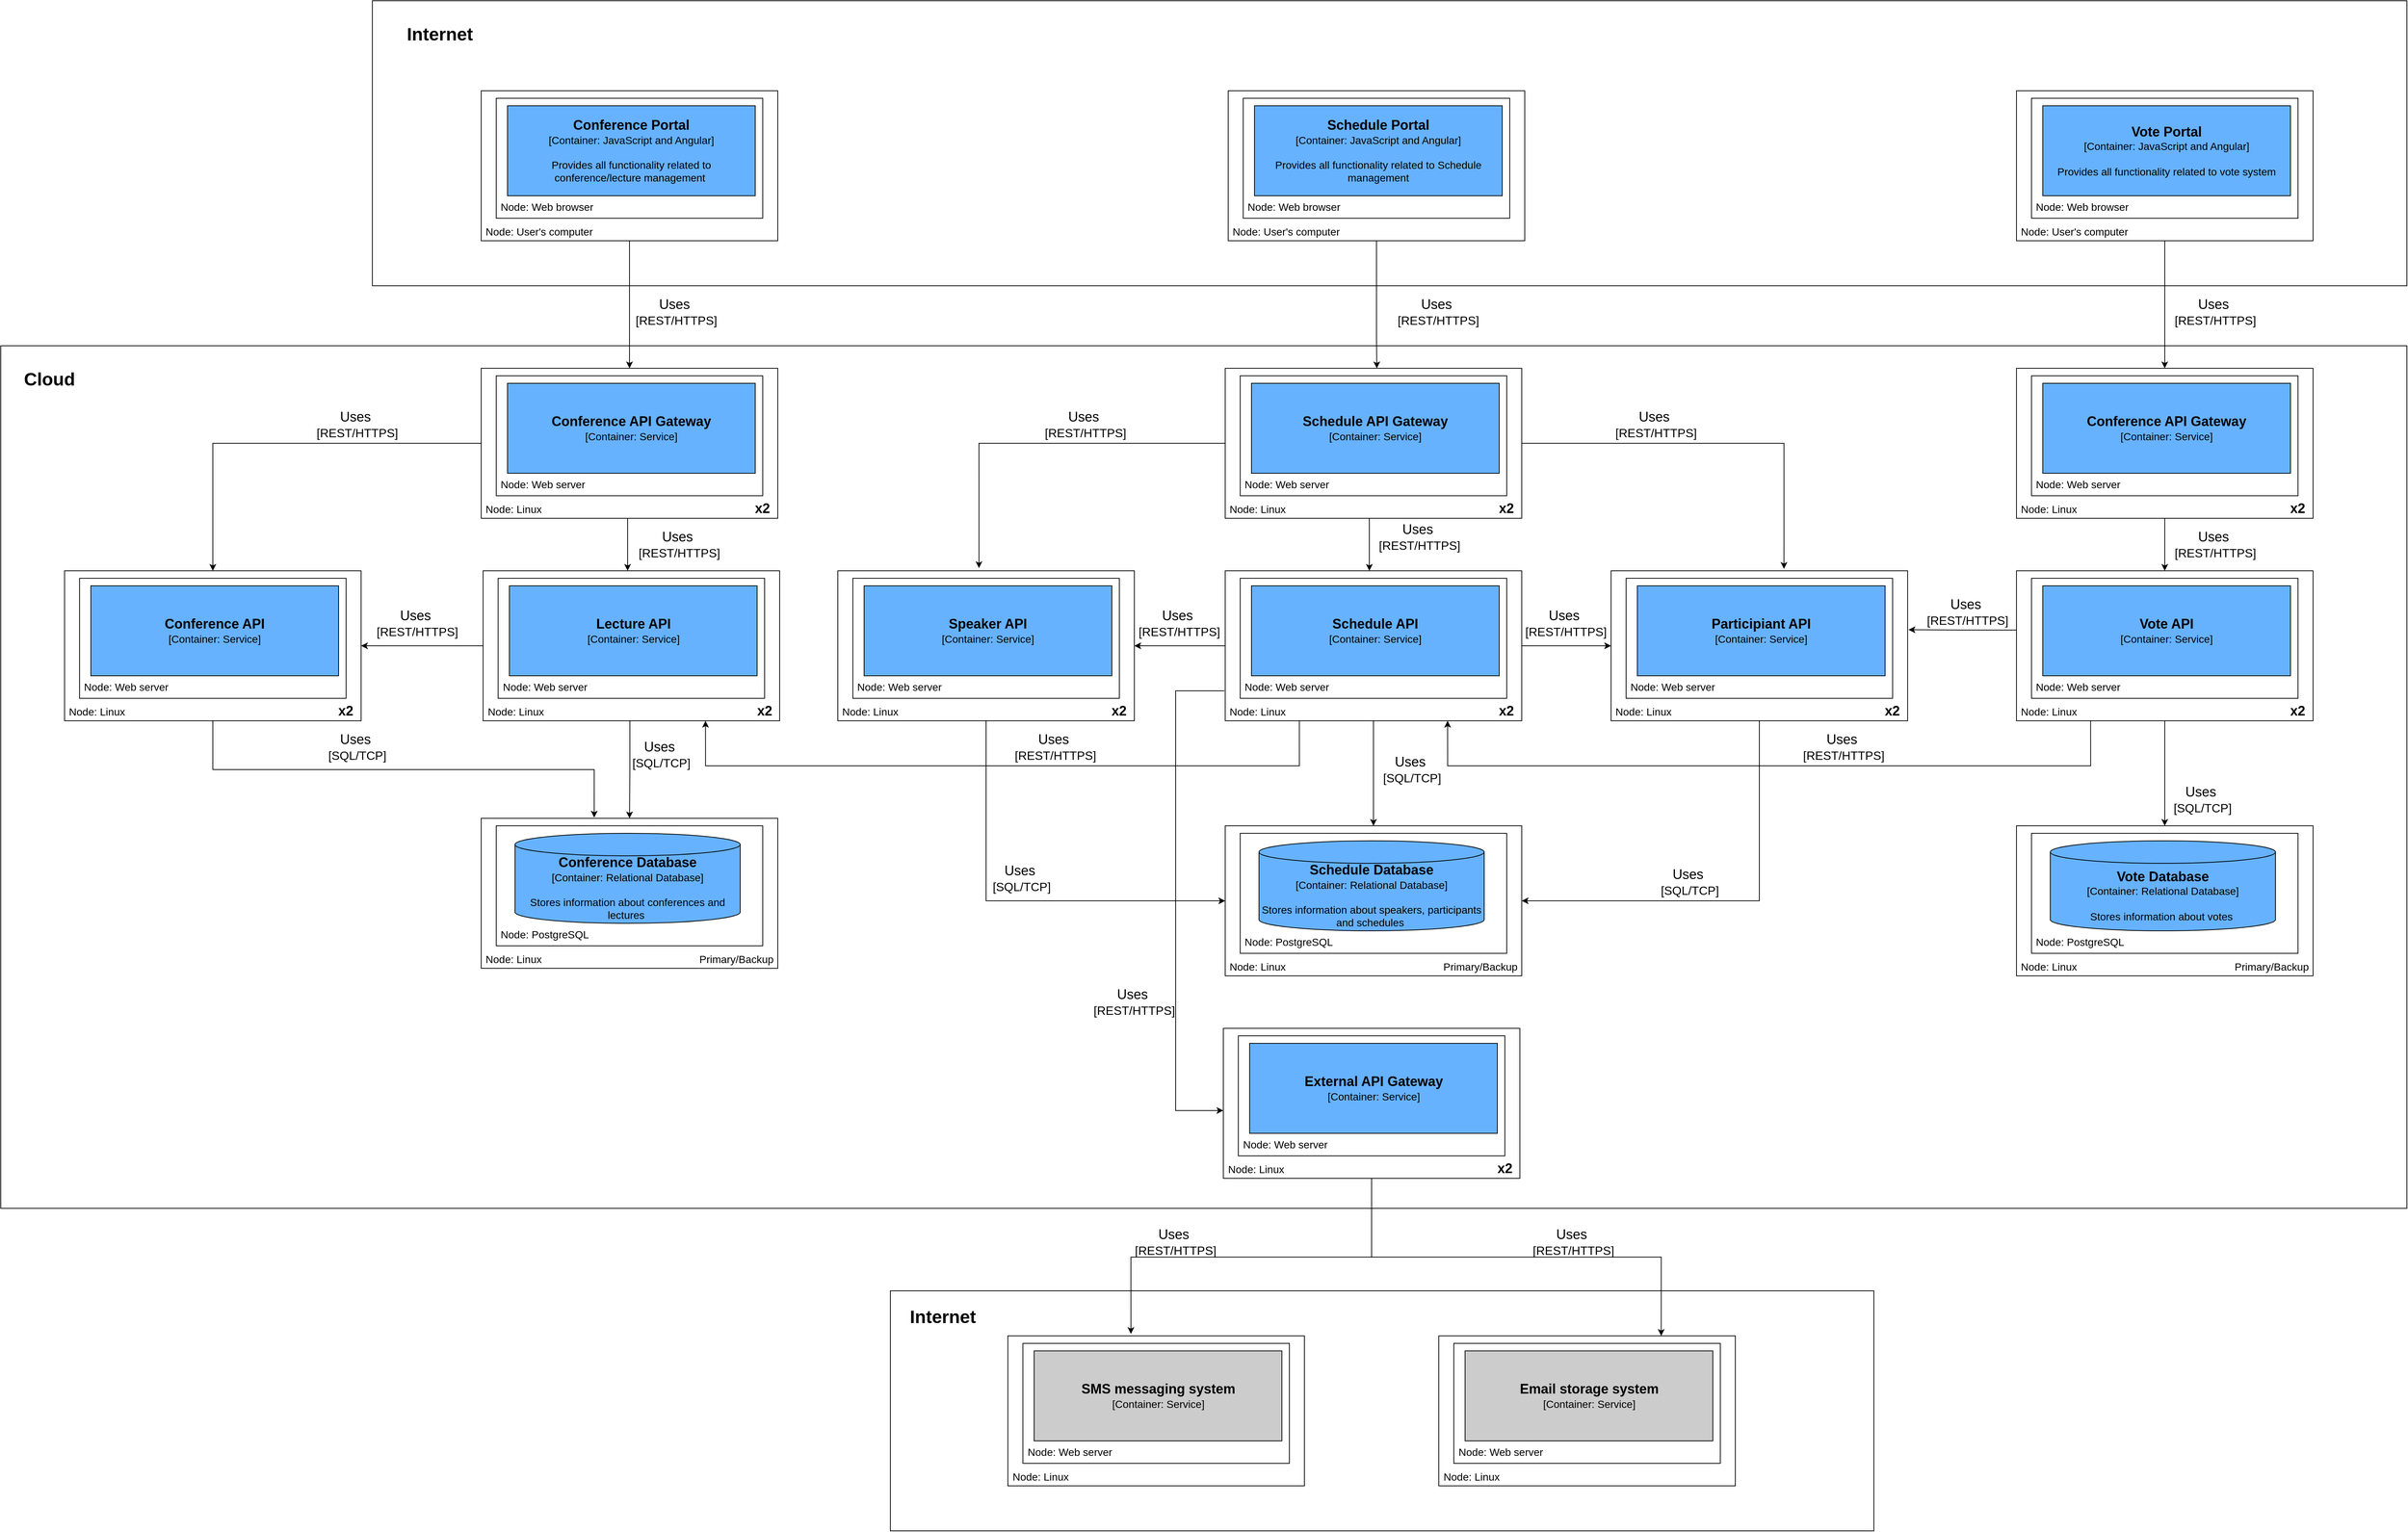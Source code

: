 <mxfile version="24.2.2" type="device">
  <diagram name="Страница — 1" id="Z9N-jdOSxp0XZ1hQaEwk">
    <mxGraphModel dx="3537" dy="2687" grid="1" gridSize="10" guides="1" tooltips="1" connect="1" arrows="1" fold="1" page="1" pageScale="1" pageWidth="827" pageHeight="1169" math="0" shadow="0">
      <root>
        <mxCell id="0" />
        <mxCell id="1" parent="0" />
        <mxCell id="tnYpFo8ILh_rvgwoeTNM-166" value="" style="rounded=0;whiteSpace=wrap;html=1;" vertex="1" parent="1">
          <mxGeometry x="-785" y="450" width="3205" height="1150" as="geometry" />
        </mxCell>
        <mxCell id="tnYpFo8ILh_rvgwoeTNM-164" value="" style="rounded=0;whiteSpace=wrap;html=1;" vertex="1" parent="1">
          <mxGeometry x="400" y="1710" width="1310" height="320" as="geometry" />
        </mxCell>
        <mxCell id="tnYpFo8ILh_rvgwoeTNM-162" value="" style="rounded=0;whiteSpace=wrap;html=1;" vertex="1" parent="1">
          <mxGeometry x="-290" y="-10" width="2710" height="380" as="geometry" />
        </mxCell>
        <mxCell id="tnYpFo8ILh_rvgwoeTNM-67" style="edgeStyle=orthogonalEdgeStyle;rounded=0;orthogonalLoop=1;jettySize=auto;html=1;entryX=0.5;entryY=0;entryDx=0;entryDy=0;" edge="1" parent="1" source="tnYpFo8ILh_rvgwoeTNM-49" target="tnYpFo8ILh_rvgwoeTNM-58">
          <mxGeometry relative="1" as="geometry" />
        </mxCell>
        <mxCell id="tnYpFo8ILh_rvgwoeTNM-49" value="&lt;div&gt;&lt;br&gt;&lt;/div&gt;&lt;div&gt;&lt;br&gt;&lt;/div&gt;&lt;div&gt;&lt;br&gt;&lt;/div&gt;&lt;div&gt;&lt;br&gt;&lt;/div&gt;&lt;div&gt;&lt;br&gt;&lt;/div&gt;&lt;div&gt;&lt;br&gt;&lt;/div&gt;&lt;div&gt;&lt;br&gt;&lt;/div&gt;&lt;div&gt;&lt;br&gt;&lt;/div&gt;&lt;div&gt;&lt;br&gt;&lt;/div&gt;&lt;div&gt;&lt;br&gt;&lt;/div&gt;&lt;div&gt;&lt;br&gt;&lt;/div&gt;&lt;div style=&quot;&quot;&gt;&lt;font style=&quot;font-size: 14px;&quot;&gt;&lt;br&gt;&lt;/font&gt;&lt;/div&gt;&lt;div style=&quot;&quot;&gt;&lt;font style=&quot;font-size: 14px;&quot;&gt;&amp;nbsp;Node: User&#39;s computer&lt;/font&gt;&lt;/div&gt;" style="rounded=0;whiteSpace=wrap;html=1;align=left;" vertex="1" parent="1">
          <mxGeometry x="-145" y="110" width="395" height="200" as="geometry" />
        </mxCell>
        <mxCell id="tnYpFo8ILh_rvgwoeTNM-50" value="&lt;div&gt;&lt;br&gt;&lt;/div&gt;&lt;div&gt;&lt;div&gt;&lt;br&gt;&lt;/div&gt;&lt;div&gt;&lt;br&gt;&lt;/div&gt;&lt;div&gt;&lt;br&gt;&lt;/div&gt;&lt;div&gt;&lt;br&gt;&lt;/div&gt;&lt;div&gt;&lt;br&gt;&lt;/div&gt;&lt;div&gt;&lt;br&gt;&lt;/div&gt;&lt;div&gt;&lt;br&gt;&lt;/div&gt;&lt;div&gt;&lt;br&gt;&lt;/div&gt;&lt;div&gt;&lt;font style=&quot;font-size: 14px;&quot;&gt;&amp;nbsp;Node: Web browser&lt;/font&gt;&lt;/div&gt;&lt;/div&gt;" style="rounded=0;whiteSpace=wrap;html=1;align=left;" vertex="1" parent="1">
          <mxGeometry x="-125" y="120" width="355" height="160" as="geometry" />
        </mxCell>
        <mxCell id="tnYpFo8ILh_rvgwoeTNM-51" value="&lt;b style=&quot;&quot;&gt;&lt;font style=&quot;font-size: 18px;&quot;&gt;Conference Portal&lt;/font&gt;&lt;/b&gt;&lt;br&gt;&lt;div&gt;&lt;font style=&quot;font-size: 14px;&quot;&gt;[Container: JavaScript and Angular]&lt;/font&gt;&lt;/div&gt;&lt;div&gt;&lt;font style=&quot;font-size: 14px;&quot;&gt;&lt;br&gt;&lt;/font&gt;&lt;/div&gt;&lt;div&gt;&lt;font style=&quot;font-size: 14px;&quot;&gt;Provides all functionality related to conference/lecture management&amp;nbsp;&lt;/font&gt;&lt;/div&gt;" style="rounded=0;whiteSpace=wrap;html=1;fillColor=#66B2FF;" vertex="1" parent="1">
          <mxGeometry x="-110" y="130" width="330" height="120" as="geometry" />
        </mxCell>
        <mxCell id="tnYpFo8ILh_rvgwoeTNM-52" value="&lt;div&gt;&lt;br&gt;&lt;/div&gt;&lt;div&gt;&lt;br&gt;&lt;/div&gt;&lt;div&gt;&lt;br&gt;&lt;/div&gt;&lt;div&gt;&lt;br&gt;&lt;/div&gt;&lt;div&gt;&lt;br&gt;&lt;/div&gt;&lt;div&gt;&lt;br&gt;&lt;/div&gt;&lt;div&gt;&lt;br&gt;&lt;/div&gt;&lt;div&gt;&lt;br&gt;&lt;/div&gt;&lt;div&gt;&lt;br&gt;&lt;/div&gt;&lt;div&gt;&lt;br&gt;&lt;/div&gt;&lt;div&gt;&lt;br&gt;&lt;/div&gt;&lt;div style=&quot;&quot;&gt;&lt;font style=&quot;font-size: 14px;&quot;&gt;&lt;br&gt;&lt;/font&gt;&lt;/div&gt;&lt;div style=&quot;&quot;&gt;&lt;font style=&quot;font-size: 14px;&quot;&gt;&amp;nbsp;Node: User&#39;s computer&lt;/font&gt;&lt;/div&gt;" style="rounded=0;whiteSpace=wrap;html=1;align=left;" vertex="1" parent="1">
          <mxGeometry x="850" y="110" width="395" height="200" as="geometry" />
        </mxCell>
        <mxCell id="tnYpFo8ILh_rvgwoeTNM-53" value="&lt;div&gt;&lt;br&gt;&lt;/div&gt;&lt;div&gt;&lt;br&gt;&lt;/div&gt;&lt;div&gt;&lt;br&gt;&lt;/div&gt;&lt;div&gt;&lt;br&gt;&lt;/div&gt;&lt;div&gt;&lt;br&gt;&lt;/div&gt;&lt;div&gt;&lt;br&gt;&lt;/div&gt;&lt;div&gt;&lt;br&gt;&lt;/div&gt;&lt;div&gt;&lt;br&gt;&lt;/div&gt;&lt;div&gt;&lt;br&gt;&lt;/div&gt;&lt;div style=&quot;&quot;&gt;&lt;font style=&quot;font-size: 14px;&quot;&gt;&amp;nbsp;Node: Web browser&lt;/font&gt;&lt;/div&gt;" style="rounded=0;whiteSpace=wrap;html=1;align=left;" vertex="1" parent="1">
          <mxGeometry x="870" y="120" width="355" height="160" as="geometry" />
        </mxCell>
        <mxCell id="tnYpFo8ILh_rvgwoeTNM-54" value="&lt;b style=&quot;&quot;&gt;&lt;font style=&quot;font-size: 18px;&quot;&gt;Schedule Portal&lt;/font&gt;&lt;/b&gt;&lt;br&gt;&lt;div&gt;&lt;font style=&quot;font-size: 14px;&quot;&gt;[Container: JavaScript and Angular]&lt;/font&gt;&lt;/div&gt;&lt;div&gt;&lt;font style=&quot;font-size: 14px;&quot;&gt;&lt;br&gt;&lt;/font&gt;&lt;/div&gt;&lt;div&gt;&lt;font style=&quot;font-size: 14px;&quot;&gt;Provides all functionality related to Schedule management&lt;/font&gt;&lt;/div&gt;" style="rounded=0;whiteSpace=wrap;html=1;fillColor=#66B2FF;" vertex="1" parent="1">
          <mxGeometry x="885" y="130" width="330" height="120" as="geometry" />
        </mxCell>
        <mxCell id="tnYpFo8ILh_rvgwoeTNM-78" style="edgeStyle=orthogonalEdgeStyle;rounded=0;orthogonalLoop=1;jettySize=auto;html=1;entryX=0.5;entryY=0;entryDx=0;entryDy=0;" edge="1" parent="1" source="tnYpFo8ILh_rvgwoeTNM-55" target="tnYpFo8ILh_rvgwoeTNM-73">
          <mxGeometry relative="1" as="geometry" />
        </mxCell>
        <mxCell id="tnYpFo8ILh_rvgwoeTNM-55" value="&lt;div&gt;&lt;br&gt;&lt;/div&gt;&lt;div&gt;&lt;br&gt;&lt;/div&gt;&lt;div&gt;&lt;br&gt;&lt;/div&gt;&lt;div&gt;&lt;br&gt;&lt;/div&gt;&lt;div&gt;&lt;br&gt;&lt;/div&gt;&lt;div&gt;&lt;br&gt;&lt;/div&gt;&lt;div&gt;&lt;br&gt;&lt;/div&gt;&lt;div&gt;&lt;br&gt;&lt;/div&gt;&lt;div&gt;&lt;br&gt;&lt;/div&gt;&lt;div&gt;&lt;br&gt;&lt;/div&gt;&lt;div&gt;&lt;br&gt;&lt;/div&gt;&lt;div style=&quot;&quot;&gt;&lt;font style=&quot;font-size: 14px;&quot;&gt;&lt;br&gt;&lt;/font&gt;&lt;/div&gt;&lt;div style=&quot;&quot;&gt;&lt;font style=&quot;font-size: 14px;&quot;&gt;&amp;nbsp;Node: User&#39;s computer&lt;/font&gt;&lt;/div&gt;" style="rounded=0;whiteSpace=wrap;html=1;align=left;" vertex="1" parent="1">
          <mxGeometry x="1900" y="110" width="395" height="200" as="geometry" />
        </mxCell>
        <mxCell id="tnYpFo8ILh_rvgwoeTNM-56" value="&lt;div&gt;&lt;br&gt;&lt;/div&gt;&lt;div&gt;&lt;br&gt;&lt;/div&gt;&lt;div&gt;&lt;br&gt;&lt;/div&gt;&lt;div&gt;&lt;br&gt;&lt;/div&gt;&lt;div&gt;&lt;br&gt;&lt;/div&gt;&lt;div&gt;&lt;br&gt;&lt;/div&gt;&lt;div&gt;&lt;br&gt;&lt;/div&gt;&lt;div&gt;&lt;br&gt;&lt;/div&gt;&lt;div&gt;&lt;br&gt;&lt;/div&gt;&lt;div style=&quot;&quot;&gt;&lt;font style=&quot;font-size: 14px;&quot;&gt;&amp;nbsp;Node: Web browser&lt;/font&gt;&lt;/div&gt;" style="rounded=0;whiteSpace=wrap;html=1;align=left;" vertex="1" parent="1">
          <mxGeometry x="1920" y="120" width="355" height="160" as="geometry" />
        </mxCell>
        <mxCell id="tnYpFo8ILh_rvgwoeTNM-57" value="&lt;b style=&quot;&quot;&gt;&lt;font style=&quot;font-size: 18px;&quot;&gt;Vote Portal&lt;/font&gt;&lt;/b&gt;&lt;br&gt;&lt;div&gt;&lt;font style=&quot;font-size: 14px;&quot;&gt;[Container: JavaScript and Angular]&lt;/font&gt;&lt;/div&gt;&lt;div&gt;&lt;font style=&quot;font-size: 14px;&quot;&gt;&lt;br&gt;&lt;/font&gt;&lt;/div&gt;&lt;div&gt;&lt;font style=&quot;font-size: 14px;&quot;&gt;Provides all functionality related to vote system&lt;/font&gt;&lt;/div&gt;" style="rounded=0;whiteSpace=wrap;html=1;fillColor=#66B2FF;" vertex="1" parent="1">
          <mxGeometry x="1935" y="130" width="330" height="120" as="geometry" />
        </mxCell>
        <mxCell id="tnYpFo8ILh_rvgwoeTNM-87" style="edgeStyle=orthogonalEdgeStyle;rounded=0;orthogonalLoop=1;jettySize=auto;html=1;entryX=0.5;entryY=0;entryDx=0;entryDy=0;" edge="1" parent="1" source="tnYpFo8ILh_rvgwoeTNM-58" target="tnYpFo8ILh_rvgwoeTNM-81">
          <mxGeometry relative="1" as="geometry" />
        </mxCell>
        <mxCell id="tnYpFo8ILh_rvgwoeTNM-88" style="edgeStyle=orthogonalEdgeStyle;rounded=0;orthogonalLoop=1;jettySize=auto;html=1;" edge="1" parent="1" source="tnYpFo8ILh_rvgwoeTNM-58">
          <mxGeometry relative="1" as="geometry">
            <mxPoint x="50" y="750" as="targetPoint" />
            <Array as="points">
              <mxPoint x="50" y="750" />
            </Array>
          </mxGeometry>
        </mxCell>
        <mxCell id="tnYpFo8ILh_rvgwoeTNM-58" value="&lt;div&gt;&lt;br&gt;&lt;/div&gt;&lt;div&gt;&lt;br&gt;&lt;/div&gt;&lt;div&gt;&lt;br&gt;&lt;/div&gt;&lt;div&gt;&lt;br&gt;&lt;/div&gt;&lt;div&gt;&lt;br&gt;&lt;/div&gt;&lt;div&gt;&lt;br&gt;&lt;/div&gt;&lt;div&gt;&lt;br&gt;&lt;/div&gt;&lt;div&gt;&lt;br&gt;&lt;/div&gt;&lt;div&gt;&lt;br&gt;&lt;/div&gt;&lt;div&gt;&lt;br&gt;&lt;/div&gt;&lt;div&gt;&lt;br&gt;&lt;/div&gt;&lt;div style=&quot;&quot;&gt;&lt;font style=&quot;font-size: 14px;&quot;&gt;&lt;br&gt;&lt;/font&gt;&lt;/div&gt;&lt;div style=&quot;&quot;&gt;&lt;font style=&quot;&quot;&gt;&lt;span style=&quot;font-size: 14px;&quot;&gt;&amp;nbsp;Node: Linux&amp;nbsp; &amp;nbsp; &amp;nbsp; &amp;nbsp; &amp;nbsp; &amp;nbsp; &amp;nbsp; &amp;nbsp; &amp;nbsp; &amp;nbsp; &amp;nbsp; &amp;nbsp; &amp;nbsp; &amp;nbsp; &amp;nbsp; &amp;nbsp; &amp;nbsp; &amp;nbsp; &amp;nbsp; &amp;nbsp; &amp;nbsp; &amp;nbsp; &amp;nbsp; &amp;nbsp; &amp;nbsp; &amp;nbsp; &amp;nbsp; &amp;nbsp; &amp;nbsp; &amp;nbsp; &amp;nbsp; &amp;nbsp; &amp;nbsp; &amp;nbsp; &amp;nbsp; &amp;nbsp; &amp;nbsp;&lt;/span&gt;&lt;b style=&quot;&quot;&gt;&lt;font style=&quot;font-size: 18px;&quot;&gt;x2&lt;/font&gt;&lt;/b&gt;&lt;/font&gt;&lt;/div&gt;" style="rounded=0;whiteSpace=wrap;html=1;align=left;" vertex="1" parent="1">
          <mxGeometry x="-145" y="480" width="395" height="200" as="geometry" />
        </mxCell>
        <mxCell id="tnYpFo8ILh_rvgwoeTNM-59" value="&lt;div&gt;&lt;br&gt;&lt;/div&gt;&lt;div&gt;&lt;div&gt;&lt;br&gt;&lt;/div&gt;&lt;div&gt;&lt;br&gt;&lt;/div&gt;&lt;div&gt;&lt;br&gt;&lt;/div&gt;&lt;div&gt;&lt;br&gt;&lt;/div&gt;&lt;div&gt;&lt;br&gt;&lt;/div&gt;&lt;div&gt;&lt;br&gt;&lt;/div&gt;&lt;div&gt;&lt;br&gt;&lt;/div&gt;&lt;div&gt;&lt;br&gt;&lt;/div&gt;&lt;div&gt;&lt;font style=&quot;font-size: 14px;&quot;&gt;&amp;nbsp;Node: Web server&lt;/font&gt;&lt;/div&gt;&lt;/div&gt;" style="rounded=0;whiteSpace=wrap;html=1;align=left;" vertex="1" parent="1">
          <mxGeometry x="-125" y="490" width="355" height="160" as="geometry" />
        </mxCell>
        <mxCell id="tnYpFo8ILh_rvgwoeTNM-60" value="&lt;b style=&quot;&quot;&gt;&lt;font style=&quot;font-size: 18px;&quot;&gt;Conference API Gateway&lt;/font&gt;&lt;/b&gt;&lt;br&gt;&lt;div&gt;&lt;font style=&quot;font-size: 14px;&quot;&gt;[Container: Service]&lt;/font&gt;&lt;/div&gt;" style="rounded=0;whiteSpace=wrap;html=1;fillColor=#66B2FF;" vertex="1" parent="1">
          <mxGeometry x="-110" y="500" width="330" height="120" as="geometry" />
        </mxCell>
        <mxCell id="tnYpFo8ILh_rvgwoeTNM-68" value="&lt;font style=&quot;font-size: 18px;&quot;&gt;Uses&amp;nbsp;&lt;/font&gt;&lt;div&gt;&lt;font size=&quot;3&quot; style=&quot;&quot;&gt;[REST/HTTPS]&lt;/font&gt;&lt;/div&gt;" style="text;html=1;align=center;verticalAlign=middle;whiteSpace=wrap;rounded=0;" vertex="1" parent="1">
          <mxGeometry x="30" y="390" width="170" height="30" as="geometry" />
        </mxCell>
        <mxCell id="tnYpFo8ILh_rvgwoeTNM-104" style="edgeStyle=orthogonalEdgeStyle;rounded=0;orthogonalLoop=1;jettySize=auto;html=1;" edge="1" parent="1" source="tnYpFo8ILh_rvgwoeTNM-70">
          <mxGeometry relative="1" as="geometry">
            <mxPoint x="1038" y="750" as="targetPoint" />
            <Array as="points">
              <mxPoint x="1038" y="750" />
            </Array>
          </mxGeometry>
        </mxCell>
        <mxCell id="tnYpFo8ILh_rvgwoeTNM-70" value="&lt;div&gt;&lt;br&gt;&lt;/div&gt;&lt;div&gt;&lt;br&gt;&lt;/div&gt;&lt;div&gt;&lt;br&gt;&lt;/div&gt;&lt;div&gt;&lt;br&gt;&lt;/div&gt;&lt;div&gt;&lt;br&gt;&lt;/div&gt;&lt;div&gt;&lt;br&gt;&lt;/div&gt;&lt;div&gt;&lt;br&gt;&lt;/div&gt;&lt;div&gt;&lt;br&gt;&lt;/div&gt;&lt;div&gt;&lt;br&gt;&lt;/div&gt;&lt;div&gt;&lt;br&gt;&lt;/div&gt;&lt;div&gt;&lt;br&gt;&lt;/div&gt;&lt;div style=&quot;&quot;&gt;&lt;font style=&quot;font-size: 14px;&quot;&gt;&lt;br&gt;&lt;/font&gt;&lt;/div&gt;&lt;div style=&quot;&quot;&gt;&lt;font style=&quot;font-size: 14px;&quot;&gt;&amp;nbsp;Node: Linux&lt;/font&gt;&lt;span style=&quot;background-color: initial; font-size: 14px;&quot;&gt;&amp;nbsp; &amp;nbsp; &amp;nbsp; &amp;nbsp; &amp;nbsp; &amp;nbsp; &amp;nbsp; &amp;nbsp; &amp;nbsp; &amp;nbsp; &amp;nbsp; &amp;nbsp; &amp;nbsp; &amp;nbsp; &amp;nbsp; &amp;nbsp; &amp;nbsp; &amp;nbsp; &amp;nbsp; &amp;nbsp; &amp;nbsp; &amp;nbsp; &amp;nbsp; &amp;nbsp; &amp;nbsp; &amp;nbsp; &amp;nbsp; &amp;nbsp; &amp;nbsp; &amp;nbsp; &amp;nbsp; &amp;nbsp; &amp;nbsp; &amp;nbsp; &amp;nbsp; &amp;nbsp; &amp;nbsp;&lt;/span&gt;&lt;b style=&quot;background-color: initial;&quot;&gt;&lt;font style=&quot;font-size: 18px;&quot;&gt;x2&lt;/font&gt;&lt;/b&gt;&lt;/div&gt;" style="rounded=0;whiteSpace=wrap;html=1;align=left;" vertex="1" parent="1">
          <mxGeometry x="846" y="480" width="395" height="200" as="geometry" />
        </mxCell>
        <mxCell id="tnYpFo8ILh_rvgwoeTNM-71" value="&lt;div&gt;&lt;br&gt;&lt;/div&gt;&lt;div&gt;&lt;div&gt;&lt;br&gt;&lt;/div&gt;&lt;div&gt;&lt;br&gt;&lt;/div&gt;&lt;div&gt;&lt;br&gt;&lt;/div&gt;&lt;div&gt;&lt;br&gt;&lt;/div&gt;&lt;div&gt;&lt;br&gt;&lt;/div&gt;&lt;div&gt;&lt;br&gt;&lt;/div&gt;&lt;div&gt;&lt;br&gt;&lt;/div&gt;&lt;div&gt;&lt;br&gt;&lt;/div&gt;&lt;div&gt;&lt;font style=&quot;font-size: 14px;&quot;&gt;&amp;nbsp;Node: Web server&lt;/font&gt;&lt;/div&gt;&lt;/div&gt;" style="rounded=0;whiteSpace=wrap;html=1;align=left;" vertex="1" parent="1">
          <mxGeometry x="866" y="490" width="355" height="160" as="geometry" />
        </mxCell>
        <mxCell id="tnYpFo8ILh_rvgwoeTNM-72" value="&lt;b style=&quot;&quot;&gt;&lt;font style=&quot;font-size: 18px;&quot;&gt;Schedule API Gateway&lt;/font&gt;&lt;/b&gt;&lt;br&gt;&lt;div&gt;&lt;font style=&quot;font-size: 14px;&quot;&gt;[Container: Service]&lt;/font&gt;&lt;/div&gt;" style="rounded=0;whiteSpace=wrap;html=1;fillColor=#66B2FF;" vertex="1" parent="1">
          <mxGeometry x="881" y="500" width="330" height="120" as="geometry" />
        </mxCell>
        <mxCell id="tnYpFo8ILh_rvgwoeTNM-110" style="edgeStyle=orthogonalEdgeStyle;rounded=0;orthogonalLoop=1;jettySize=auto;html=1;entryX=0.5;entryY=0;entryDx=0;entryDy=0;" edge="1" parent="1" source="tnYpFo8ILh_rvgwoeTNM-73" target="tnYpFo8ILh_rvgwoeTNM-100">
          <mxGeometry relative="1" as="geometry" />
        </mxCell>
        <mxCell id="tnYpFo8ILh_rvgwoeTNM-73" value="&lt;div&gt;&lt;br&gt;&lt;/div&gt;&lt;div&gt;&lt;br&gt;&lt;/div&gt;&lt;div&gt;&lt;br&gt;&lt;/div&gt;&lt;div&gt;&lt;br&gt;&lt;/div&gt;&lt;div&gt;&lt;br&gt;&lt;/div&gt;&lt;div&gt;&lt;br&gt;&lt;/div&gt;&lt;div&gt;&lt;br&gt;&lt;/div&gt;&lt;div&gt;&lt;br&gt;&lt;/div&gt;&lt;div&gt;&lt;br&gt;&lt;/div&gt;&lt;div&gt;&lt;br&gt;&lt;/div&gt;&lt;div&gt;&lt;br&gt;&lt;/div&gt;&lt;div style=&quot;&quot;&gt;&lt;font style=&quot;font-size: 14px;&quot;&gt;&lt;br&gt;&lt;/font&gt;&lt;/div&gt;&lt;div style=&quot;&quot;&gt;&lt;font style=&quot;font-size: 14px;&quot;&gt;&amp;nbsp;Node: Linux&lt;/font&gt;&lt;span style=&quot;background-color: initial; font-size: 14px;&quot;&gt;&amp;nbsp; &amp;nbsp; &amp;nbsp; &amp;nbsp; &amp;nbsp; &amp;nbsp; &amp;nbsp; &amp;nbsp; &amp;nbsp; &amp;nbsp; &amp;nbsp; &amp;nbsp; &amp;nbsp; &amp;nbsp; &amp;nbsp; &amp;nbsp; &amp;nbsp; &amp;nbsp; &amp;nbsp; &amp;nbsp; &amp;nbsp; &amp;nbsp; &amp;nbsp; &amp;nbsp; &amp;nbsp; &amp;nbsp; &amp;nbsp; &amp;nbsp; &amp;nbsp; &amp;nbsp; &amp;nbsp; &amp;nbsp; &amp;nbsp; &amp;nbsp; &amp;nbsp; &amp;nbsp; &amp;nbsp;&lt;/span&gt;&lt;b style=&quot;background-color: initial;&quot;&gt;&lt;font style=&quot;font-size: 18px;&quot;&gt;x2&lt;/font&gt;&lt;/b&gt;&lt;/div&gt;" style="rounded=0;whiteSpace=wrap;html=1;align=left;" vertex="1" parent="1">
          <mxGeometry x="1900" y="480" width="395" height="200" as="geometry" />
        </mxCell>
        <mxCell id="tnYpFo8ILh_rvgwoeTNM-74" value="&lt;div&gt;&lt;br&gt;&lt;/div&gt;&lt;div&gt;&lt;div&gt;&lt;br&gt;&lt;/div&gt;&lt;div&gt;&lt;br&gt;&lt;/div&gt;&lt;div&gt;&lt;br&gt;&lt;/div&gt;&lt;div&gt;&lt;br&gt;&lt;/div&gt;&lt;div&gt;&lt;br&gt;&lt;/div&gt;&lt;div&gt;&lt;br&gt;&lt;/div&gt;&lt;div&gt;&lt;br&gt;&lt;/div&gt;&lt;div&gt;&lt;br&gt;&lt;/div&gt;&lt;div&gt;&lt;font style=&quot;font-size: 14px;&quot;&gt;&amp;nbsp;Node: Web server&lt;/font&gt;&lt;/div&gt;&lt;/div&gt;" style="rounded=0;whiteSpace=wrap;html=1;align=left;" vertex="1" parent="1">
          <mxGeometry x="1920" y="490" width="355" height="160" as="geometry" />
        </mxCell>
        <mxCell id="tnYpFo8ILh_rvgwoeTNM-75" value="&lt;b style=&quot;&quot;&gt;&lt;font style=&quot;font-size: 18px;&quot;&gt;Conference API Gateway&lt;/font&gt;&lt;/b&gt;&lt;br&gt;&lt;div&gt;&lt;font style=&quot;font-size: 14px;&quot;&gt;[Container: Service]&lt;/font&gt;&lt;/div&gt;" style="rounded=0;whiteSpace=wrap;html=1;fillColor=#66B2FF;" vertex="1" parent="1">
          <mxGeometry x="1935" y="500" width="330" height="120" as="geometry" />
        </mxCell>
        <mxCell id="tnYpFo8ILh_rvgwoeTNM-77" style="edgeStyle=orthogonalEdgeStyle;rounded=0;orthogonalLoop=1;jettySize=auto;html=1;" edge="1" parent="1" source="tnYpFo8ILh_rvgwoeTNM-52">
          <mxGeometry relative="1" as="geometry">
            <mxPoint x="1048" y="480" as="targetPoint" />
            <Array as="points">
              <mxPoint x="1048" y="440" />
              <mxPoint x="1048" y="482" />
            </Array>
          </mxGeometry>
        </mxCell>
        <mxCell id="tnYpFo8ILh_rvgwoeTNM-79" value="&lt;font style=&quot;font-size: 18px;&quot;&gt;Uses&amp;nbsp;&lt;/font&gt;&lt;div&gt;&lt;font size=&quot;3&quot; style=&quot;&quot;&gt;[REST/HTTPS]&lt;/font&gt;&lt;/div&gt;" style="text;html=1;align=center;verticalAlign=middle;whiteSpace=wrap;rounded=0;" vertex="1" parent="1">
          <mxGeometry x="1045" y="390" width="170" height="30" as="geometry" />
        </mxCell>
        <mxCell id="tnYpFo8ILh_rvgwoeTNM-80" value="&lt;font style=&quot;font-size: 18px;&quot;&gt;Uses&amp;nbsp;&lt;/font&gt;&lt;div&gt;&lt;font size=&quot;3&quot; style=&quot;&quot;&gt;[REST/HTTPS]&lt;/font&gt;&lt;/div&gt;" style="text;html=1;align=center;verticalAlign=middle;whiteSpace=wrap;rounded=0;" vertex="1" parent="1">
          <mxGeometry x="2080" y="390" width="170" height="30" as="geometry" />
        </mxCell>
        <mxCell id="tnYpFo8ILh_rvgwoeTNM-81" value="&lt;div&gt;&lt;br&gt;&lt;/div&gt;&lt;div&gt;&lt;br&gt;&lt;/div&gt;&lt;div&gt;&lt;br&gt;&lt;/div&gt;&lt;div&gt;&lt;br&gt;&lt;/div&gt;&lt;div&gt;&lt;br&gt;&lt;/div&gt;&lt;div&gt;&lt;br&gt;&lt;/div&gt;&lt;div&gt;&lt;br&gt;&lt;/div&gt;&lt;div&gt;&lt;br&gt;&lt;/div&gt;&lt;div&gt;&lt;br&gt;&lt;/div&gt;&lt;div&gt;&lt;br&gt;&lt;/div&gt;&lt;div&gt;&lt;br&gt;&lt;/div&gt;&lt;div style=&quot;&quot;&gt;&lt;font style=&quot;font-size: 14px;&quot;&gt;&lt;br&gt;&lt;/font&gt;&lt;/div&gt;&lt;div style=&quot;&quot;&gt;&lt;font style=&quot;&quot;&gt;&lt;span style=&quot;font-size: 14px;&quot;&gt;&amp;nbsp;Node: Linux&amp;nbsp; &amp;nbsp; &amp;nbsp; &amp;nbsp; &amp;nbsp; &amp;nbsp; &amp;nbsp; &amp;nbsp; &amp;nbsp; &amp;nbsp; &amp;nbsp; &amp;nbsp; &amp;nbsp; &amp;nbsp; &amp;nbsp; &amp;nbsp; &amp;nbsp; &amp;nbsp; &amp;nbsp; &amp;nbsp; &amp;nbsp; &amp;nbsp; &amp;nbsp; &amp;nbsp; &amp;nbsp; &amp;nbsp; &amp;nbsp; &amp;nbsp; &amp;nbsp; &amp;nbsp; &amp;nbsp; &amp;nbsp; &amp;nbsp; &amp;nbsp; &amp;nbsp; &amp;nbsp; &amp;nbsp;&lt;/span&gt;&lt;b style=&quot;&quot;&gt;&lt;font style=&quot;font-size: 18px;&quot;&gt;x2&lt;/font&gt;&lt;/b&gt;&lt;/font&gt;&lt;/div&gt;" style="rounded=0;whiteSpace=wrap;html=1;align=left;" vertex="1" parent="1">
          <mxGeometry x="-700" y="750" width="395" height="200" as="geometry" />
        </mxCell>
        <mxCell id="tnYpFo8ILh_rvgwoeTNM-82" value="&lt;div&gt;&lt;br&gt;&lt;/div&gt;&lt;div&gt;&lt;div&gt;&lt;br&gt;&lt;/div&gt;&lt;div&gt;&lt;br&gt;&lt;/div&gt;&lt;div&gt;&lt;br&gt;&lt;/div&gt;&lt;div&gt;&lt;br&gt;&lt;/div&gt;&lt;div&gt;&lt;br&gt;&lt;/div&gt;&lt;div&gt;&lt;br&gt;&lt;/div&gt;&lt;div&gt;&lt;br&gt;&lt;/div&gt;&lt;div&gt;&lt;br&gt;&lt;/div&gt;&lt;div&gt;&lt;font style=&quot;font-size: 14px;&quot;&gt;&amp;nbsp;Node: Web server&lt;/font&gt;&lt;/div&gt;&lt;/div&gt;" style="rounded=0;whiteSpace=wrap;html=1;align=left;" vertex="1" parent="1">
          <mxGeometry x="-680" y="760" width="355" height="160" as="geometry" />
        </mxCell>
        <mxCell id="tnYpFo8ILh_rvgwoeTNM-83" value="&lt;b style=&quot;&quot;&gt;&lt;font style=&quot;font-size: 18px;&quot;&gt;Conference API&lt;/font&gt;&lt;/b&gt;&lt;br&gt;&lt;div&gt;&lt;font style=&quot;font-size: 14px;&quot;&gt;[Container: Service]&lt;/font&gt;&lt;/div&gt;" style="rounded=0;whiteSpace=wrap;html=1;fillColor=#66B2FF;" vertex="1" parent="1">
          <mxGeometry x="-665" y="770" width="330" height="120" as="geometry" />
        </mxCell>
        <mxCell id="tnYpFo8ILh_rvgwoeTNM-116" style="edgeStyle=orthogonalEdgeStyle;rounded=0;orthogonalLoop=1;jettySize=auto;html=1;entryX=1;entryY=0.5;entryDx=0;entryDy=0;" edge="1" parent="1" source="tnYpFo8ILh_rvgwoeTNM-84" target="tnYpFo8ILh_rvgwoeTNM-81">
          <mxGeometry relative="1" as="geometry" />
        </mxCell>
        <mxCell id="tnYpFo8ILh_rvgwoeTNM-122" style="edgeStyle=orthogonalEdgeStyle;rounded=0;orthogonalLoop=1;jettySize=auto;html=1;entryX=0.5;entryY=0;entryDx=0;entryDy=0;" edge="1" parent="1" source="tnYpFo8ILh_rvgwoeTNM-84" target="tnYpFo8ILh_rvgwoeTNM-118">
          <mxGeometry relative="1" as="geometry">
            <Array as="points">
              <mxPoint x="53" y="1015" />
              <mxPoint x="53" y="1015" />
            </Array>
          </mxGeometry>
        </mxCell>
        <mxCell id="tnYpFo8ILh_rvgwoeTNM-84" value="&lt;div&gt;&lt;br&gt;&lt;/div&gt;&lt;div&gt;&lt;br&gt;&lt;/div&gt;&lt;div&gt;&lt;br&gt;&lt;/div&gt;&lt;div&gt;&lt;br&gt;&lt;/div&gt;&lt;div&gt;&lt;br&gt;&lt;/div&gt;&lt;div&gt;&lt;br&gt;&lt;/div&gt;&lt;div&gt;&lt;br&gt;&lt;/div&gt;&lt;div&gt;&lt;br&gt;&lt;/div&gt;&lt;div&gt;&lt;br&gt;&lt;/div&gt;&lt;div&gt;&lt;br&gt;&lt;/div&gt;&lt;div&gt;&lt;br&gt;&lt;/div&gt;&lt;div style=&quot;&quot;&gt;&lt;font style=&quot;font-size: 14px;&quot;&gt;&lt;br&gt;&lt;/font&gt;&lt;/div&gt;&lt;div style=&quot;&quot;&gt;&lt;font style=&quot;&quot;&gt;&lt;span style=&quot;font-size: 14px;&quot;&gt;&amp;nbsp;Node: Linux&amp;nbsp; &amp;nbsp; &amp;nbsp; &amp;nbsp; &amp;nbsp; &amp;nbsp; &amp;nbsp; &amp;nbsp; &amp;nbsp; &amp;nbsp; &amp;nbsp; &amp;nbsp; &amp;nbsp; &amp;nbsp; &amp;nbsp; &amp;nbsp; &amp;nbsp; &amp;nbsp; &amp;nbsp; &amp;nbsp; &amp;nbsp; &amp;nbsp; &amp;nbsp; &amp;nbsp; &amp;nbsp; &amp;nbsp; &amp;nbsp; &amp;nbsp; &amp;nbsp; &amp;nbsp; &amp;nbsp; &amp;nbsp; &amp;nbsp; &amp;nbsp; &amp;nbsp; &amp;nbsp; &amp;nbsp;&lt;/span&gt;&lt;b style=&quot;&quot;&gt;&lt;font style=&quot;font-size: 18px;&quot;&gt;x2&lt;/font&gt;&lt;/b&gt;&lt;/font&gt;&lt;/div&gt;" style="rounded=0;whiteSpace=wrap;html=1;align=left;" vertex="1" parent="1">
          <mxGeometry x="-142.5" y="750" width="395" height="200" as="geometry" />
        </mxCell>
        <mxCell id="tnYpFo8ILh_rvgwoeTNM-85" value="&lt;div&gt;&lt;br&gt;&lt;/div&gt;&lt;div&gt;&lt;div&gt;&lt;br&gt;&lt;/div&gt;&lt;div&gt;&lt;br&gt;&lt;/div&gt;&lt;div&gt;&lt;br&gt;&lt;/div&gt;&lt;div&gt;&lt;br&gt;&lt;/div&gt;&lt;div&gt;&lt;br&gt;&lt;/div&gt;&lt;div&gt;&lt;br&gt;&lt;/div&gt;&lt;div&gt;&lt;br&gt;&lt;/div&gt;&lt;div&gt;&lt;br&gt;&lt;/div&gt;&lt;div&gt;&lt;font style=&quot;font-size: 14px;&quot;&gt;&amp;nbsp;Node: Web server&lt;/font&gt;&lt;/div&gt;&lt;/div&gt;" style="rounded=0;whiteSpace=wrap;html=1;align=left;" vertex="1" parent="1">
          <mxGeometry x="-122.5" y="760" width="355" height="160" as="geometry" />
        </mxCell>
        <mxCell id="tnYpFo8ILh_rvgwoeTNM-86" value="&lt;b style=&quot;&quot;&gt;&lt;font style=&quot;font-size: 18px;&quot;&gt;Lecture API&lt;/font&gt;&lt;/b&gt;&lt;br&gt;&lt;div&gt;&lt;font style=&quot;font-size: 14px;&quot;&gt;[Container: Service]&lt;/font&gt;&lt;/div&gt;" style="rounded=0;whiteSpace=wrap;html=1;fillColor=#66B2FF;" vertex="1" parent="1">
          <mxGeometry x="-107.5" y="770" width="330" height="120" as="geometry" />
        </mxCell>
        <mxCell id="tnYpFo8ILh_rvgwoeTNM-89" value="&lt;font style=&quot;font-size: 18px;&quot;&gt;Uses&amp;nbsp;&lt;/font&gt;&lt;div&gt;&lt;font size=&quot;3&quot; style=&quot;&quot;&gt;[REST/HTTPS]&lt;/font&gt;&lt;/div&gt;" style="text;html=1;align=center;verticalAlign=middle;whiteSpace=wrap;rounded=0;" vertex="1" parent="1">
          <mxGeometry x="-395" y="540" width="170" height="30" as="geometry" />
        </mxCell>
        <mxCell id="tnYpFo8ILh_rvgwoeTNM-90" value="&lt;font style=&quot;font-size: 18px;&quot;&gt;Uses&amp;nbsp;&lt;/font&gt;&lt;div&gt;&lt;font size=&quot;3&quot; style=&quot;&quot;&gt;[REST/HTTPS]&lt;/font&gt;&lt;/div&gt;" style="text;html=1;align=center;verticalAlign=middle;whiteSpace=wrap;rounded=0;" vertex="1" parent="1">
          <mxGeometry x="34" y="700" width="170" height="30" as="geometry" />
        </mxCell>
        <mxCell id="tnYpFo8ILh_rvgwoeTNM-132" style="edgeStyle=orthogonalEdgeStyle;rounded=0;orthogonalLoop=1;jettySize=auto;html=1;entryX=0;entryY=0.5;entryDx=0;entryDy=0;exitX=0.5;exitY=1;exitDx=0;exitDy=0;" edge="1" parent="1" source="tnYpFo8ILh_rvgwoeTNM-91" target="tnYpFo8ILh_rvgwoeTNM-126">
          <mxGeometry relative="1" as="geometry" />
        </mxCell>
        <mxCell id="tnYpFo8ILh_rvgwoeTNM-91" value="&lt;div&gt;&lt;br&gt;&lt;/div&gt;&lt;div&gt;&lt;br&gt;&lt;/div&gt;&lt;div&gt;&lt;br&gt;&lt;/div&gt;&lt;div&gt;&lt;br&gt;&lt;/div&gt;&lt;div&gt;&lt;br&gt;&lt;/div&gt;&lt;div&gt;&lt;br&gt;&lt;/div&gt;&lt;div&gt;&lt;br&gt;&lt;/div&gt;&lt;div&gt;&lt;br&gt;&lt;/div&gt;&lt;div&gt;&lt;br&gt;&lt;/div&gt;&lt;div&gt;&lt;br&gt;&lt;/div&gt;&lt;div&gt;&lt;br&gt;&lt;/div&gt;&lt;div style=&quot;&quot;&gt;&lt;font style=&quot;font-size: 14px;&quot;&gt;&lt;br&gt;&lt;/font&gt;&lt;/div&gt;&lt;div style=&quot;&quot;&gt;&lt;font style=&quot;&quot;&gt;&lt;span style=&quot;font-size: 14px;&quot;&gt;&amp;nbsp;Node: Linux&amp;nbsp; &amp;nbsp; &amp;nbsp; &amp;nbsp; &amp;nbsp; &amp;nbsp; &amp;nbsp; &amp;nbsp; &amp;nbsp; &amp;nbsp; &amp;nbsp; &amp;nbsp; &amp;nbsp; &amp;nbsp; &amp;nbsp; &amp;nbsp; &amp;nbsp; &amp;nbsp; &amp;nbsp; &amp;nbsp; &amp;nbsp; &amp;nbsp; &amp;nbsp; &amp;nbsp; &amp;nbsp; &amp;nbsp; &amp;nbsp; &amp;nbsp; &amp;nbsp; &amp;nbsp; &amp;nbsp; &amp;nbsp; &amp;nbsp; &amp;nbsp; &amp;nbsp; &amp;nbsp; &amp;nbsp;&lt;/span&gt;&lt;b style=&quot;&quot;&gt;&lt;font style=&quot;font-size: 18px;&quot;&gt;x2&lt;/font&gt;&lt;/b&gt;&lt;/font&gt;&lt;/div&gt;" style="rounded=0;whiteSpace=wrap;html=1;align=left;" vertex="1" parent="1">
          <mxGeometry x="330" y="750" width="395" height="200" as="geometry" />
        </mxCell>
        <mxCell id="tnYpFo8ILh_rvgwoeTNM-92" value="&lt;div&gt;&lt;br&gt;&lt;/div&gt;&lt;div&gt;&lt;div&gt;&lt;br&gt;&lt;/div&gt;&lt;div&gt;&lt;br&gt;&lt;/div&gt;&lt;div&gt;&lt;br&gt;&lt;/div&gt;&lt;div&gt;&lt;br&gt;&lt;/div&gt;&lt;div&gt;&lt;br&gt;&lt;/div&gt;&lt;div&gt;&lt;br&gt;&lt;/div&gt;&lt;div&gt;&lt;br&gt;&lt;/div&gt;&lt;div&gt;&lt;br&gt;&lt;/div&gt;&lt;div&gt;&lt;font style=&quot;font-size: 14px;&quot;&gt;&amp;nbsp;Node: Web server&lt;/font&gt;&lt;/div&gt;&lt;/div&gt;" style="rounded=0;whiteSpace=wrap;html=1;align=left;" vertex="1" parent="1">
          <mxGeometry x="350" y="760" width="355" height="160" as="geometry" />
        </mxCell>
        <mxCell id="tnYpFo8ILh_rvgwoeTNM-93" value="&lt;b style=&quot;&quot;&gt;&lt;font style=&quot;font-size: 18px;&quot;&gt;Speaker API&lt;/font&gt;&lt;/b&gt;&lt;br&gt;&lt;div&gt;&lt;font style=&quot;font-size: 14px;&quot;&gt;[Container: Service]&lt;/font&gt;&lt;/div&gt;" style="rounded=0;whiteSpace=wrap;html=1;fillColor=#66B2FF;" vertex="1" parent="1">
          <mxGeometry x="365" y="770" width="330" height="120" as="geometry" />
        </mxCell>
        <mxCell id="tnYpFo8ILh_rvgwoeTNM-112" style="edgeStyle=orthogonalEdgeStyle;rounded=0;orthogonalLoop=1;jettySize=auto;html=1;entryX=1;entryY=0.5;entryDx=0;entryDy=0;" edge="1" parent="1" source="tnYpFo8ILh_rvgwoeTNM-94" target="tnYpFo8ILh_rvgwoeTNM-91">
          <mxGeometry relative="1" as="geometry" />
        </mxCell>
        <mxCell id="tnYpFo8ILh_rvgwoeTNM-113" style="edgeStyle=orthogonalEdgeStyle;rounded=0;orthogonalLoop=1;jettySize=auto;html=1;entryX=0;entryY=0.5;entryDx=0;entryDy=0;" edge="1" parent="1" source="tnYpFo8ILh_rvgwoeTNM-94" target="tnYpFo8ILh_rvgwoeTNM-97">
          <mxGeometry relative="1" as="geometry" />
        </mxCell>
        <mxCell id="tnYpFo8ILh_rvgwoeTNM-134" style="edgeStyle=orthogonalEdgeStyle;rounded=0;orthogonalLoop=1;jettySize=auto;html=1;entryX=0.5;entryY=0;entryDx=0;entryDy=0;" edge="1" parent="1" source="tnYpFo8ILh_rvgwoeTNM-94" target="tnYpFo8ILh_rvgwoeTNM-126">
          <mxGeometry relative="1" as="geometry" />
        </mxCell>
        <mxCell id="tnYpFo8ILh_rvgwoeTNM-144" style="edgeStyle=orthogonalEdgeStyle;rounded=0;orthogonalLoop=1;jettySize=auto;html=1;entryX=0.75;entryY=1;entryDx=0;entryDy=0;exitX=0.25;exitY=1;exitDx=0;exitDy=0;" edge="1" parent="1" source="tnYpFo8ILh_rvgwoeTNM-94" target="tnYpFo8ILh_rvgwoeTNM-84">
          <mxGeometry relative="1" as="geometry">
            <Array as="points">
              <mxPoint x="945" y="1010" />
              <mxPoint x="154" y="1010" />
            </Array>
          </mxGeometry>
        </mxCell>
        <mxCell id="tnYpFo8ILh_rvgwoeTNM-149" style="edgeStyle=orthogonalEdgeStyle;rounded=0;orthogonalLoop=1;jettySize=auto;html=1;exitX=-0.003;exitY=0.8;exitDx=0;exitDy=0;exitPerimeter=0;entryX=0;entryY=0.548;entryDx=0;entryDy=0;entryPerimeter=0;" edge="1" parent="1" source="tnYpFo8ILh_rvgwoeTNM-94" target="tnYpFo8ILh_rvgwoeTNM-146">
          <mxGeometry relative="1" as="geometry">
            <mxPoint x="840" y="910" as="sourcePoint" />
            <mxPoint x="840" y="1470" as="targetPoint" />
            <Array as="points">
              <mxPoint x="780" y="910" />
              <mxPoint x="780" y="1470" />
            </Array>
          </mxGeometry>
        </mxCell>
        <mxCell id="tnYpFo8ILh_rvgwoeTNM-94" value="&lt;div&gt;&lt;br&gt;&lt;/div&gt;&lt;div&gt;&lt;br&gt;&lt;/div&gt;&lt;div&gt;&lt;br&gt;&lt;/div&gt;&lt;div&gt;&lt;br&gt;&lt;/div&gt;&lt;div&gt;&lt;br&gt;&lt;/div&gt;&lt;div&gt;&lt;br&gt;&lt;/div&gt;&lt;div&gt;&lt;br&gt;&lt;/div&gt;&lt;div&gt;&lt;br&gt;&lt;/div&gt;&lt;div&gt;&lt;br&gt;&lt;/div&gt;&lt;div&gt;&lt;br&gt;&lt;/div&gt;&lt;div&gt;&lt;br&gt;&lt;/div&gt;&lt;div style=&quot;&quot;&gt;&lt;font style=&quot;font-size: 14px;&quot;&gt;&lt;br&gt;&lt;/font&gt;&lt;/div&gt;&lt;div style=&quot;&quot;&gt;&lt;font style=&quot;&quot;&gt;&lt;span style=&quot;font-size: 14px;&quot;&gt;&amp;nbsp;Node: Linux&amp;nbsp; &amp;nbsp; &amp;nbsp; &amp;nbsp; &amp;nbsp; &amp;nbsp; &amp;nbsp; &amp;nbsp; &amp;nbsp; &amp;nbsp; &amp;nbsp; &amp;nbsp; &amp;nbsp; &amp;nbsp; &amp;nbsp; &amp;nbsp; &amp;nbsp; &amp;nbsp; &amp;nbsp; &amp;nbsp; &amp;nbsp; &amp;nbsp; &amp;nbsp; &amp;nbsp; &amp;nbsp; &amp;nbsp; &amp;nbsp; &amp;nbsp; &amp;nbsp; &amp;nbsp; &amp;nbsp; &amp;nbsp; &amp;nbsp; &amp;nbsp; &amp;nbsp; &amp;nbsp; &amp;nbsp;&lt;/span&gt;&lt;b style=&quot;&quot;&gt;&lt;font style=&quot;font-size: 18px;&quot;&gt;x2&lt;/font&gt;&lt;/b&gt;&lt;/font&gt;&lt;/div&gt;" style="rounded=0;whiteSpace=wrap;html=1;align=left;" vertex="1" parent="1">
          <mxGeometry x="846" y="750" width="395" height="200" as="geometry" />
        </mxCell>
        <mxCell id="tnYpFo8ILh_rvgwoeTNM-95" value="&lt;div&gt;&lt;br&gt;&lt;/div&gt;&lt;div&gt;&lt;div&gt;&lt;br&gt;&lt;/div&gt;&lt;div&gt;&lt;br&gt;&lt;/div&gt;&lt;div&gt;&lt;br&gt;&lt;/div&gt;&lt;div&gt;&lt;br&gt;&lt;/div&gt;&lt;div&gt;&lt;br&gt;&lt;/div&gt;&lt;div&gt;&lt;br&gt;&lt;/div&gt;&lt;div&gt;&lt;br&gt;&lt;/div&gt;&lt;div&gt;&lt;br&gt;&lt;/div&gt;&lt;div&gt;&lt;font style=&quot;font-size: 14px;&quot;&gt;&amp;nbsp;Node: Web server&lt;/font&gt;&lt;/div&gt;&lt;/div&gt;" style="rounded=0;whiteSpace=wrap;html=1;align=left;" vertex="1" parent="1">
          <mxGeometry x="866" y="760" width="355" height="160" as="geometry" />
        </mxCell>
        <mxCell id="tnYpFo8ILh_rvgwoeTNM-96" value="&lt;b style=&quot;&quot;&gt;&lt;font style=&quot;font-size: 18px;&quot;&gt;Schedule API&lt;/font&gt;&lt;/b&gt;&lt;br&gt;&lt;div&gt;&lt;font style=&quot;font-size: 14px;&quot;&gt;[Container: Service]&lt;/font&gt;&lt;/div&gt;" style="rounded=0;whiteSpace=wrap;html=1;fillColor=#66B2FF;" vertex="1" parent="1">
          <mxGeometry x="881" y="770" width="330" height="120" as="geometry" />
        </mxCell>
        <mxCell id="tnYpFo8ILh_rvgwoeTNM-133" style="edgeStyle=orthogonalEdgeStyle;rounded=0;orthogonalLoop=1;jettySize=auto;html=1;entryX=1;entryY=0.5;entryDx=0;entryDy=0;exitX=0.5;exitY=1;exitDx=0;exitDy=0;" edge="1" parent="1" source="tnYpFo8ILh_rvgwoeTNM-97" target="tnYpFo8ILh_rvgwoeTNM-126">
          <mxGeometry relative="1" as="geometry" />
        </mxCell>
        <mxCell id="tnYpFo8ILh_rvgwoeTNM-97" value="&lt;div&gt;&lt;br&gt;&lt;/div&gt;&lt;div&gt;&lt;br&gt;&lt;/div&gt;&lt;div&gt;&lt;br&gt;&lt;/div&gt;&lt;div&gt;&lt;br&gt;&lt;/div&gt;&lt;div&gt;&lt;br&gt;&lt;/div&gt;&lt;div&gt;&lt;br&gt;&lt;/div&gt;&lt;div&gt;&lt;br&gt;&lt;/div&gt;&lt;div&gt;&lt;br&gt;&lt;/div&gt;&lt;div&gt;&lt;br&gt;&lt;/div&gt;&lt;div&gt;&lt;br&gt;&lt;/div&gt;&lt;div&gt;&lt;br&gt;&lt;/div&gt;&lt;div style=&quot;&quot;&gt;&lt;font style=&quot;font-size: 14px;&quot;&gt;&lt;br&gt;&lt;/font&gt;&lt;/div&gt;&lt;div style=&quot;&quot;&gt;&lt;font style=&quot;&quot;&gt;&lt;span style=&quot;font-size: 14px;&quot;&gt;&amp;nbsp;Node: Linux&amp;nbsp; &amp;nbsp; &amp;nbsp; &amp;nbsp; &amp;nbsp; &amp;nbsp; &amp;nbsp; &amp;nbsp; &amp;nbsp; &amp;nbsp; &amp;nbsp; &amp;nbsp; &amp;nbsp; &amp;nbsp; &amp;nbsp; &amp;nbsp; &amp;nbsp; &amp;nbsp; &amp;nbsp; &amp;nbsp; &amp;nbsp; &amp;nbsp; &amp;nbsp; &amp;nbsp; &amp;nbsp; &amp;nbsp; &amp;nbsp; &amp;nbsp; &amp;nbsp; &amp;nbsp; &amp;nbsp; &amp;nbsp; &amp;nbsp; &amp;nbsp; &amp;nbsp; &amp;nbsp; &amp;nbsp;&lt;/span&gt;&lt;b style=&quot;&quot;&gt;&lt;font style=&quot;font-size: 18px;&quot;&gt;x2&lt;/font&gt;&lt;/b&gt;&lt;/font&gt;&lt;/div&gt;" style="rounded=0;whiteSpace=wrap;html=1;align=left;" vertex="1" parent="1">
          <mxGeometry x="1360" y="750" width="395" height="200" as="geometry" />
        </mxCell>
        <mxCell id="tnYpFo8ILh_rvgwoeTNM-98" value="&lt;div&gt;&lt;br&gt;&lt;/div&gt;&lt;div&gt;&lt;div&gt;&lt;br&gt;&lt;/div&gt;&lt;div&gt;&lt;br&gt;&lt;/div&gt;&lt;div&gt;&lt;br&gt;&lt;/div&gt;&lt;div&gt;&lt;br&gt;&lt;/div&gt;&lt;div&gt;&lt;br&gt;&lt;/div&gt;&lt;div&gt;&lt;br&gt;&lt;/div&gt;&lt;div&gt;&lt;br&gt;&lt;/div&gt;&lt;div&gt;&lt;br&gt;&lt;/div&gt;&lt;div&gt;&lt;font style=&quot;font-size: 14px;&quot;&gt;&amp;nbsp;Node: Web server&lt;/font&gt;&lt;/div&gt;&lt;/div&gt;" style="rounded=0;whiteSpace=wrap;html=1;align=left;" vertex="1" parent="1">
          <mxGeometry x="1380" y="760" width="355" height="160" as="geometry" />
        </mxCell>
        <mxCell id="tnYpFo8ILh_rvgwoeTNM-99" value="&lt;b style=&quot;&quot;&gt;&lt;font style=&quot;font-size: 18px;&quot;&gt;Participiant API&lt;/font&gt;&lt;/b&gt;&lt;br&gt;&lt;div&gt;&lt;font style=&quot;font-size: 14px;&quot;&gt;[Container: Service]&lt;/font&gt;&lt;/div&gt;" style="rounded=0;whiteSpace=wrap;html=1;fillColor=#66B2FF;" vertex="1" parent="1">
          <mxGeometry x="1395" y="770" width="330" height="120" as="geometry" />
        </mxCell>
        <mxCell id="tnYpFo8ILh_rvgwoeTNM-138" style="edgeStyle=orthogonalEdgeStyle;rounded=0;orthogonalLoop=1;jettySize=auto;html=1;entryX=0.5;entryY=0;entryDx=0;entryDy=0;" edge="1" parent="1" source="tnYpFo8ILh_rvgwoeTNM-100" target="tnYpFo8ILh_rvgwoeTNM-129">
          <mxGeometry relative="1" as="geometry" />
        </mxCell>
        <mxCell id="tnYpFo8ILh_rvgwoeTNM-141" style="edgeStyle=orthogonalEdgeStyle;rounded=0;orthogonalLoop=1;jettySize=auto;html=1;entryX=0.75;entryY=1;entryDx=0;entryDy=0;exitX=0.25;exitY=1;exitDx=0;exitDy=0;" edge="1" parent="1" source="tnYpFo8ILh_rvgwoeTNM-100" target="tnYpFo8ILh_rvgwoeTNM-94">
          <mxGeometry relative="1" as="geometry">
            <Array as="points">
              <mxPoint x="1999" y="1010" />
              <mxPoint x="1142" y="1010" />
            </Array>
          </mxGeometry>
        </mxCell>
        <mxCell id="tnYpFo8ILh_rvgwoeTNM-100" value="&lt;div&gt;&lt;br&gt;&lt;/div&gt;&lt;div&gt;&lt;br&gt;&lt;/div&gt;&lt;div&gt;&lt;br&gt;&lt;/div&gt;&lt;div&gt;&lt;br&gt;&lt;/div&gt;&lt;div&gt;&lt;br&gt;&lt;/div&gt;&lt;div&gt;&lt;br&gt;&lt;/div&gt;&lt;div&gt;&lt;br&gt;&lt;/div&gt;&lt;div&gt;&lt;br&gt;&lt;/div&gt;&lt;div&gt;&lt;br&gt;&lt;/div&gt;&lt;div&gt;&lt;br&gt;&lt;/div&gt;&lt;div&gt;&lt;br&gt;&lt;/div&gt;&lt;div style=&quot;&quot;&gt;&lt;font style=&quot;font-size: 14px;&quot;&gt;&lt;br&gt;&lt;/font&gt;&lt;/div&gt;&lt;div style=&quot;&quot;&gt;&lt;font style=&quot;&quot;&gt;&lt;span style=&quot;font-size: 14px;&quot;&gt;&amp;nbsp;Node: Linux&amp;nbsp; &amp;nbsp; &amp;nbsp; &amp;nbsp; &amp;nbsp; &amp;nbsp; &amp;nbsp; &amp;nbsp; &amp;nbsp; &amp;nbsp; &amp;nbsp; &amp;nbsp; &amp;nbsp; &amp;nbsp; &amp;nbsp; &amp;nbsp; &amp;nbsp; &amp;nbsp; &amp;nbsp; &amp;nbsp; &amp;nbsp; &amp;nbsp; &amp;nbsp; &amp;nbsp; &amp;nbsp; &amp;nbsp; &amp;nbsp; &amp;nbsp; &amp;nbsp; &amp;nbsp; &amp;nbsp; &amp;nbsp; &amp;nbsp; &amp;nbsp; &amp;nbsp; &amp;nbsp; &amp;nbsp;&lt;/span&gt;&lt;b style=&quot;&quot;&gt;&lt;font style=&quot;font-size: 18px;&quot;&gt;x2&lt;/font&gt;&lt;/b&gt;&lt;/font&gt;&lt;/div&gt;" style="rounded=0;whiteSpace=wrap;html=1;align=left;" vertex="1" parent="1">
          <mxGeometry x="1900" y="750" width="395" height="200" as="geometry" />
        </mxCell>
        <mxCell id="tnYpFo8ILh_rvgwoeTNM-101" value="&lt;div&gt;&lt;br&gt;&lt;/div&gt;&lt;div&gt;&lt;div&gt;&lt;br&gt;&lt;/div&gt;&lt;div&gt;&lt;br&gt;&lt;/div&gt;&lt;div&gt;&lt;br&gt;&lt;/div&gt;&lt;div&gt;&lt;br&gt;&lt;/div&gt;&lt;div&gt;&lt;br&gt;&lt;/div&gt;&lt;div&gt;&lt;br&gt;&lt;/div&gt;&lt;div&gt;&lt;br&gt;&lt;/div&gt;&lt;div&gt;&lt;br&gt;&lt;/div&gt;&lt;div&gt;&lt;font style=&quot;font-size: 14px;&quot;&gt;&amp;nbsp;Node: Web server&lt;/font&gt;&lt;/div&gt;&lt;/div&gt;" style="rounded=0;whiteSpace=wrap;html=1;align=left;" vertex="1" parent="1">
          <mxGeometry x="1920" y="760" width="355" height="160" as="geometry" />
        </mxCell>
        <mxCell id="tnYpFo8ILh_rvgwoeTNM-102" value="&lt;b style=&quot;&quot;&gt;&lt;font style=&quot;font-size: 18px;&quot;&gt;Vote API&lt;/font&gt;&lt;/b&gt;&lt;br&gt;&lt;div&gt;&lt;font style=&quot;font-size: 14px;&quot;&gt;[Container: Service]&lt;/font&gt;&lt;/div&gt;" style="rounded=0;whiteSpace=wrap;html=1;fillColor=#66B2FF;" vertex="1" parent="1">
          <mxGeometry x="1935" y="770" width="330" height="120" as="geometry" />
        </mxCell>
        <mxCell id="tnYpFo8ILh_rvgwoeTNM-103" style="edgeStyle=orthogonalEdgeStyle;rounded=0;orthogonalLoop=1;jettySize=auto;html=1;entryX=0.476;entryY=-0.018;entryDx=0;entryDy=0;entryPerimeter=0;" edge="1" parent="1" source="tnYpFo8ILh_rvgwoeTNM-70" target="tnYpFo8ILh_rvgwoeTNM-91">
          <mxGeometry relative="1" as="geometry" />
        </mxCell>
        <mxCell id="tnYpFo8ILh_rvgwoeTNM-105" style="edgeStyle=orthogonalEdgeStyle;rounded=0;orthogonalLoop=1;jettySize=auto;html=1;entryX=0.583;entryY=-0.013;entryDx=0;entryDy=0;entryPerimeter=0;" edge="1" parent="1" source="tnYpFo8ILh_rvgwoeTNM-70" target="tnYpFo8ILh_rvgwoeTNM-97">
          <mxGeometry relative="1" as="geometry" />
        </mxCell>
        <mxCell id="tnYpFo8ILh_rvgwoeTNM-106" value="&lt;font style=&quot;font-size: 18px;&quot;&gt;Uses&amp;nbsp;&lt;/font&gt;&lt;div&gt;&lt;font size=&quot;3&quot; style=&quot;&quot;&gt;[REST/HTTPS]&lt;/font&gt;&lt;/div&gt;" style="text;html=1;align=center;verticalAlign=middle;whiteSpace=wrap;rounded=0;" vertex="1" parent="1">
          <mxGeometry x="575" y="540" width="170" height="30" as="geometry" />
        </mxCell>
        <mxCell id="tnYpFo8ILh_rvgwoeTNM-107" value="&lt;font style=&quot;font-size: 18px;&quot;&gt;Uses&amp;nbsp;&lt;/font&gt;&lt;div&gt;&lt;font size=&quot;3&quot; style=&quot;&quot;&gt;[REST/HTTPS]&lt;/font&gt;&lt;/div&gt;" style="text;html=1;align=center;verticalAlign=middle;whiteSpace=wrap;rounded=0;" vertex="1" parent="1">
          <mxGeometry x="1020" y="690" width="170" height="30" as="geometry" />
        </mxCell>
        <mxCell id="tnYpFo8ILh_rvgwoeTNM-108" value="&lt;font style=&quot;font-size: 18px;&quot;&gt;Uses&amp;nbsp;&lt;/font&gt;&lt;div&gt;&lt;font size=&quot;3&quot; style=&quot;&quot;&gt;[REST/HTTPS]&lt;/font&gt;&lt;/div&gt;" style="text;html=1;align=center;verticalAlign=middle;whiteSpace=wrap;rounded=0;" vertex="1" parent="1">
          <mxGeometry x="1335" y="540" width="170" height="30" as="geometry" />
        </mxCell>
        <mxCell id="tnYpFo8ILh_rvgwoeTNM-111" value="&lt;font style=&quot;font-size: 18px;&quot;&gt;Uses&amp;nbsp;&lt;/font&gt;&lt;div&gt;&lt;font size=&quot;3&quot; style=&quot;&quot;&gt;[REST/HTTPS]&lt;/font&gt;&lt;/div&gt;" style="text;html=1;align=center;verticalAlign=middle;whiteSpace=wrap;rounded=0;" vertex="1" parent="1">
          <mxGeometry x="2080" y="700" width="170" height="30" as="geometry" />
        </mxCell>
        <mxCell id="tnYpFo8ILh_rvgwoeTNM-114" value="&lt;font style=&quot;font-size: 18px;&quot;&gt;Uses&amp;nbsp;&lt;/font&gt;&lt;div&gt;&lt;font size=&quot;3&quot; style=&quot;&quot;&gt;[REST/HTTPS]&lt;/font&gt;&lt;/div&gt;" style="text;html=1;align=center;verticalAlign=middle;whiteSpace=wrap;rounded=0;" vertex="1" parent="1">
          <mxGeometry x="700" y="805" width="170" height="30" as="geometry" />
        </mxCell>
        <mxCell id="tnYpFo8ILh_rvgwoeTNM-115" value="&lt;font style=&quot;font-size: 18px;&quot;&gt;Uses&amp;nbsp;&lt;/font&gt;&lt;div&gt;&lt;font size=&quot;3&quot; style=&quot;&quot;&gt;[REST/HTTPS]&lt;/font&gt;&lt;/div&gt;" style="text;html=1;align=center;verticalAlign=middle;whiteSpace=wrap;rounded=0;" vertex="1" parent="1">
          <mxGeometry x="1215" y="805" width="170" height="30" as="geometry" />
        </mxCell>
        <mxCell id="tnYpFo8ILh_rvgwoeTNM-117" value="&lt;font style=&quot;font-size: 18px;&quot;&gt;Uses&amp;nbsp;&lt;/font&gt;&lt;div&gt;&lt;font size=&quot;3&quot; style=&quot;&quot;&gt;[REST/HTTPS]&lt;/font&gt;&lt;/div&gt;" style="text;html=1;align=center;verticalAlign=middle;whiteSpace=wrap;rounded=0;" vertex="1" parent="1">
          <mxGeometry x="-315" y="805" width="170" height="30" as="geometry" />
        </mxCell>
        <mxCell id="tnYpFo8ILh_rvgwoeTNM-118" value="&lt;div&gt;&lt;br&gt;&lt;/div&gt;&lt;div&gt;&lt;br&gt;&lt;/div&gt;&lt;div&gt;&lt;br&gt;&lt;/div&gt;&lt;div&gt;&lt;br&gt;&lt;/div&gt;&lt;div&gt;&lt;br&gt;&lt;/div&gt;&lt;div&gt;&lt;br&gt;&lt;/div&gt;&lt;div&gt;&lt;br&gt;&lt;/div&gt;&lt;div&gt;&lt;br&gt;&lt;/div&gt;&lt;div&gt;&lt;br&gt;&lt;/div&gt;&lt;div&gt;&lt;br&gt;&lt;/div&gt;&lt;div&gt;&lt;br&gt;&lt;/div&gt;&lt;div style=&quot;&quot;&gt;&lt;font style=&quot;font-size: 14px;&quot;&gt;&lt;br&gt;&lt;/font&gt;&lt;/div&gt;&lt;div style=&quot;&quot;&gt;&lt;font style=&quot;font-size: 14px;&quot;&gt;&amp;nbsp;Node: Linux&amp;nbsp; &amp;nbsp; &amp;nbsp; &amp;nbsp; &amp;nbsp; &amp;nbsp; &amp;nbsp; &amp;nbsp; &amp;nbsp; &amp;nbsp; &amp;nbsp; &amp;nbsp; &amp;nbsp; &amp;nbsp; &amp;nbsp; &amp;nbsp; &amp;nbsp; &amp;nbsp; &amp;nbsp; &amp;nbsp; &amp;nbsp; &amp;nbsp; &amp;nbsp; &amp;nbsp; &amp;nbsp; &amp;nbsp; &amp;nbsp; Primary/Backup&lt;/font&gt;&lt;/div&gt;" style="rounded=0;whiteSpace=wrap;html=1;align=left;" vertex="1" parent="1">
          <mxGeometry x="-145" y="1080" width="395" height="200" as="geometry" />
        </mxCell>
        <mxCell id="tnYpFo8ILh_rvgwoeTNM-119" value="&lt;div&gt;&lt;br&gt;&lt;/div&gt;&lt;div&gt;&lt;div&gt;&lt;br&gt;&lt;/div&gt;&lt;div&gt;&lt;br&gt;&lt;/div&gt;&lt;div&gt;&lt;br&gt;&lt;/div&gt;&lt;div&gt;&lt;br&gt;&lt;/div&gt;&lt;div&gt;&lt;br&gt;&lt;/div&gt;&lt;div&gt;&lt;br&gt;&lt;/div&gt;&lt;div&gt;&lt;br&gt;&lt;/div&gt;&lt;div&gt;&lt;br&gt;&lt;/div&gt;&lt;div&gt;&lt;font style=&quot;font-size: 14px;&quot;&gt;&amp;nbsp;Node: PostgreSQL&lt;/font&gt;&lt;/div&gt;&lt;/div&gt;" style="rounded=0;whiteSpace=wrap;html=1;align=left;" vertex="1" parent="1">
          <mxGeometry x="-125" y="1090" width="355" height="160" as="geometry" />
        </mxCell>
        <mxCell id="tnYpFo8ILh_rvgwoeTNM-121" value="&lt;b&gt;&lt;font style=&quot;font-size: 18px;&quot;&gt;Conference Database&lt;/font&gt;&lt;/b&gt;&lt;br&gt;&lt;div&gt;&lt;font style=&quot;font-size: 14px;&quot;&gt;[Container: Relational Database]&lt;/font&gt;&lt;/div&gt;&lt;div&gt;&lt;font style=&quot;font-size: 14px;&quot;&gt;&lt;br&gt;&lt;/font&gt;&lt;/div&gt;&lt;div&gt;&lt;font style=&quot;font-size: 14px;&quot;&gt;Stores information about conferences and lectures&amp;nbsp;&lt;/font&gt;&lt;/div&gt;" style="shape=cylinder3;whiteSpace=wrap;html=1;boundedLbl=1;backgroundOutline=1;size=15;fillColor=#66B2FF;" vertex="1" parent="1">
          <mxGeometry x="-100" y="1100" width="300" height="120" as="geometry" />
        </mxCell>
        <mxCell id="tnYpFo8ILh_rvgwoeTNM-123" style="edgeStyle=orthogonalEdgeStyle;rounded=0;orthogonalLoop=1;jettySize=auto;html=1;entryX=0.381;entryY=-0.005;entryDx=0;entryDy=0;entryPerimeter=0;exitX=0.5;exitY=1;exitDx=0;exitDy=0;" edge="1" parent="1" source="tnYpFo8ILh_rvgwoeTNM-81" target="tnYpFo8ILh_rvgwoeTNM-118">
          <mxGeometry relative="1" as="geometry" />
        </mxCell>
        <mxCell id="tnYpFo8ILh_rvgwoeTNM-124" value="&lt;font style=&quot;font-size: 18px;&quot;&gt;Uses&amp;nbsp;&lt;/font&gt;&lt;div&gt;&lt;font size=&quot;3&quot; style=&quot;&quot;&gt;[SQL/TCP]&lt;/font&gt;&lt;/div&gt;" style="text;html=1;align=center;verticalAlign=middle;whiteSpace=wrap;rounded=0;" vertex="1" parent="1">
          <mxGeometry x="-395" y="970" width="170" height="30" as="geometry" />
        </mxCell>
        <mxCell id="tnYpFo8ILh_rvgwoeTNM-125" value="&lt;font style=&quot;font-size: 18px;&quot;&gt;Uses&amp;nbsp;&lt;/font&gt;&lt;div&gt;&lt;font size=&quot;3&quot; style=&quot;&quot;&gt;[SQL/TCP]&lt;/font&gt;&lt;/div&gt;" style="text;html=1;align=center;verticalAlign=middle;whiteSpace=wrap;rounded=0;" vertex="1" parent="1">
          <mxGeometry x="10" y="980" width="170" height="30" as="geometry" />
        </mxCell>
        <mxCell id="tnYpFo8ILh_rvgwoeTNM-126" value="&lt;div&gt;&lt;br&gt;&lt;/div&gt;&lt;div&gt;&lt;br&gt;&lt;/div&gt;&lt;div&gt;&lt;br&gt;&lt;/div&gt;&lt;div&gt;&lt;br&gt;&lt;/div&gt;&lt;div&gt;&lt;br&gt;&lt;/div&gt;&lt;div&gt;&lt;br&gt;&lt;/div&gt;&lt;div&gt;&lt;br&gt;&lt;/div&gt;&lt;div&gt;&lt;br&gt;&lt;/div&gt;&lt;div&gt;&lt;br&gt;&lt;/div&gt;&lt;div&gt;&lt;br&gt;&lt;/div&gt;&lt;div&gt;&lt;br&gt;&lt;/div&gt;&lt;div style=&quot;&quot;&gt;&lt;font style=&quot;font-size: 14px;&quot;&gt;&lt;br&gt;&lt;/font&gt;&lt;/div&gt;&lt;div style=&quot;&quot;&gt;&lt;font style=&quot;font-size: 14px;&quot;&gt;&amp;nbsp;Node: Linux&amp;nbsp; &amp;nbsp; &amp;nbsp; &amp;nbsp; &amp;nbsp; &amp;nbsp; &amp;nbsp; &amp;nbsp; &amp;nbsp; &amp;nbsp; &amp;nbsp; &amp;nbsp; &amp;nbsp; &amp;nbsp; &amp;nbsp; &amp;nbsp; &amp;nbsp; &amp;nbsp; &amp;nbsp; &amp;nbsp; &amp;nbsp; &amp;nbsp; &amp;nbsp; &amp;nbsp; &amp;nbsp; &amp;nbsp; &amp;nbsp; Primary/Backup&lt;/font&gt;&lt;/div&gt;" style="rounded=0;whiteSpace=wrap;html=1;align=left;" vertex="1" parent="1">
          <mxGeometry x="846" y="1090" width="395" height="200" as="geometry" />
        </mxCell>
        <mxCell id="tnYpFo8ILh_rvgwoeTNM-127" value="&lt;div&gt;&lt;br&gt;&lt;/div&gt;&lt;div&gt;&lt;div&gt;&lt;br&gt;&lt;/div&gt;&lt;div&gt;&lt;br&gt;&lt;/div&gt;&lt;div&gt;&lt;br&gt;&lt;/div&gt;&lt;div&gt;&lt;br&gt;&lt;/div&gt;&lt;div&gt;&lt;br&gt;&lt;/div&gt;&lt;div&gt;&lt;br&gt;&lt;/div&gt;&lt;div&gt;&lt;br&gt;&lt;/div&gt;&lt;div&gt;&lt;br&gt;&lt;/div&gt;&lt;div&gt;&lt;font style=&quot;font-size: 14px;&quot;&gt;&amp;nbsp;Node: PostgreSQL&lt;/font&gt;&lt;/div&gt;&lt;/div&gt;" style="rounded=0;whiteSpace=wrap;html=1;align=left;" vertex="1" parent="1">
          <mxGeometry x="866" y="1100" width="355" height="160" as="geometry" />
        </mxCell>
        <mxCell id="tnYpFo8ILh_rvgwoeTNM-128" value="&lt;b&gt;&lt;font style=&quot;font-size: 18px;&quot;&gt;Schedule Database&lt;/font&gt;&lt;/b&gt;&lt;br&gt;&lt;div&gt;&lt;font style=&quot;font-size: 14px;&quot;&gt;[Container: Relational Database]&lt;/font&gt;&lt;/div&gt;&lt;div&gt;&lt;font style=&quot;font-size: 14px;&quot;&gt;&lt;br&gt;&lt;/font&gt;&lt;/div&gt;&lt;div&gt;&lt;font style=&quot;font-size: 14px;&quot;&gt;Stores information about speakers, participants and schedules&amp;nbsp;&lt;/font&gt;&lt;/div&gt;" style="shape=cylinder3;whiteSpace=wrap;html=1;boundedLbl=1;backgroundOutline=1;size=15;fillColor=#66B2FF;" vertex="1" parent="1">
          <mxGeometry x="891" y="1110" width="300" height="120" as="geometry" />
        </mxCell>
        <mxCell id="tnYpFo8ILh_rvgwoeTNM-129" value="&lt;div&gt;&lt;br&gt;&lt;/div&gt;&lt;div&gt;&lt;br&gt;&lt;/div&gt;&lt;div&gt;&lt;br&gt;&lt;/div&gt;&lt;div&gt;&lt;br&gt;&lt;/div&gt;&lt;div&gt;&lt;br&gt;&lt;/div&gt;&lt;div&gt;&lt;br&gt;&lt;/div&gt;&lt;div&gt;&lt;br&gt;&lt;/div&gt;&lt;div&gt;&lt;br&gt;&lt;/div&gt;&lt;div&gt;&lt;br&gt;&lt;/div&gt;&lt;div&gt;&lt;br&gt;&lt;/div&gt;&lt;div&gt;&lt;br&gt;&lt;/div&gt;&lt;div style=&quot;&quot;&gt;&lt;font style=&quot;font-size: 14px;&quot;&gt;&lt;br&gt;&lt;/font&gt;&lt;/div&gt;&lt;div style=&quot;&quot;&gt;&lt;font style=&quot;font-size: 14px;&quot;&gt;&amp;nbsp;Node: Linux&amp;nbsp; &amp;nbsp; &amp;nbsp; &amp;nbsp; &amp;nbsp; &amp;nbsp; &amp;nbsp; &amp;nbsp; &amp;nbsp; &amp;nbsp; &amp;nbsp; &amp;nbsp; &amp;nbsp; &amp;nbsp; &amp;nbsp; &amp;nbsp; &amp;nbsp; &amp;nbsp; &amp;nbsp; &amp;nbsp; &amp;nbsp; &amp;nbsp; &amp;nbsp; &amp;nbsp; &amp;nbsp; &amp;nbsp; &amp;nbsp; Primary/Backup&lt;/font&gt;&lt;/div&gt;" style="rounded=0;whiteSpace=wrap;html=1;align=left;" vertex="1" parent="1">
          <mxGeometry x="1900" y="1090" width="395" height="200" as="geometry" />
        </mxCell>
        <mxCell id="tnYpFo8ILh_rvgwoeTNM-130" value="&lt;div&gt;&lt;br&gt;&lt;/div&gt;&lt;div&gt;&lt;div&gt;&lt;br&gt;&lt;/div&gt;&lt;div&gt;&lt;br&gt;&lt;/div&gt;&lt;div&gt;&lt;br&gt;&lt;/div&gt;&lt;div&gt;&lt;br&gt;&lt;/div&gt;&lt;div&gt;&lt;br&gt;&lt;/div&gt;&lt;div&gt;&lt;br&gt;&lt;/div&gt;&lt;div&gt;&lt;br&gt;&lt;/div&gt;&lt;div&gt;&lt;br&gt;&lt;/div&gt;&lt;div&gt;&lt;font style=&quot;font-size: 14px;&quot;&gt;&amp;nbsp;Node: PostgreSQL&lt;/font&gt;&lt;/div&gt;&lt;/div&gt;" style="rounded=0;whiteSpace=wrap;html=1;align=left;" vertex="1" parent="1">
          <mxGeometry x="1920" y="1100" width="355" height="160" as="geometry" />
        </mxCell>
        <mxCell id="tnYpFo8ILh_rvgwoeTNM-131" value="&lt;b&gt;&lt;font style=&quot;font-size: 18px;&quot;&gt;Vote Database&lt;/font&gt;&lt;/b&gt;&lt;br&gt;&lt;div&gt;&lt;font style=&quot;font-size: 14px;&quot;&gt;[Container: Relational Database]&lt;/font&gt;&lt;/div&gt;&lt;div&gt;&lt;font style=&quot;font-size: 14px;&quot;&gt;&lt;br&gt;&lt;/font&gt;&lt;/div&gt;&lt;div&gt;&lt;font style=&quot;font-size: 14px;&quot;&gt;Stores information about votes&amp;nbsp;&lt;/font&gt;&lt;/div&gt;" style="shape=cylinder3;whiteSpace=wrap;html=1;boundedLbl=1;backgroundOutline=1;size=15;fillColor=#66B2FF;" vertex="1" parent="1">
          <mxGeometry x="1945" y="1110" width="300" height="120" as="geometry" />
        </mxCell>
        <mxCell id="tnYpFo8ILh_rvgwoeTNM-135" value="&lt;font style=&quot;font-size: 18px;&quot;&gt;Uses&amp;nbsp;&lt;/font&gt;&lt;div&gt;&lt;font size=&quot;3&quot; style=&quot;&quot;&gt;[SQL/TCP]&lt;/font&gt;&lt;/div&gt;" style="text;html=1;align=center;verticalAlign=middle;whiteSpace=wrap;rounded=0;" vertex="1" parent="1">
          <mxGeometry x="490" y="1140" width="170" height="40" as="geometry" />
        </mxCell>
        <mxCell id="tnYpFo8ILh_rvgwoeTNM-136" value="&lt;font style=&quot;font-size: 18px;&quot;&gt;Uses&amp;nbsp;&lt;/font&gt;&lt;div&gt;&lt;font size=&quot;3&quot; style=&quot;&quot;&gt;[SQL/TCP]&lt;/font&gt;&lt;/div&gt;" style="text;html=1;align=center;verticalAlign=middle;whiteSpace=wrap;rounded=0;" vertex="1" parent="1">
          <mxGeometry x="1010" y="1000" width="170" height="30" as="geometry" />
        </mxCell>
        <mxCell id="tnYpFo8ILh_rvgwoeTNM-137" value="&lt;font style=&quot;font-size: 18px;&quot;&gt;Uses&amp;nbsp;&lt;/font&gt;&lt;div&gt;&lt;font size=&quot;3&quot; style=&quot;&quot;&gt;[SQL/TCP]&lt;/font&gt;&lt;/div&gt;" style="text;html=1;align=center;verticalAlign=middle;whiteSpace=wrap;rounded=0;" vertex="1" parent="1">
          <mxGeometry x="1380" y="1150" width="170" height="30" as="geometry" />
        </mxCell>
        <mxCell id="tnYpFo8ILh_rvgwoeTNM-139" value="&lt;font style=&quot;font-size: 18px;&quot;&gt;Uses&amp;nbsp;&lt;/font&gt;&lt;div&gt;&lt;font size=&quot;3&quot; style=&quot;&quot;&gt;[SQL/TCP]&lt;/font&gt;&lt;/div&gt;" style="text;html=1;align=center;verticalAlign=middle;whiteSpace=wrap;rounded=0;" vertex="1" parent="1">
          <mxGeometry x="2063" y="1040" width="170" height="30" as="geometry" />
        </mxCell>
        <mxCell id="tnYpFo8ILh_rvgwoeTNM-140" style="edgeStyle=orthogonalEdgeStyle;rounded=0;orthogonalLoop=1;jettySize=auto;html=1;entryX=1.003;entryY=0.393;entryDx=0;entryDy=0;entryPerimeter=0;exitX=0.001;exitY=0.395;exitDx=0;exitDy=0;exitPerimeter=0;" edge="1" parent="1" source="tnYpFo8ILh_rvgwoeTNM-100" target="tnYpFo8ILh_rvgwoeTNM-97">
          <mxGeometry relative="1" as="geometry">
            <mxPoint x="1820" y="829" as="sourcePoint" />
          </mxGeometry>
        </mxCell>
        <mxCell id="tnYpFo8ILh_rvgwoeTNM-142" value="&lt;font style=&quot;font-size: 18px;&quot;&gt;Uses&amp;nbsp;&lt;/font&gt;&lt;div&gt;&lt;font size=&quot;3&quot; style=&quot;&quot;&gt;[REST/HTTPS]&lt;/font&gt;&lt;/div&gt;" style="text;html=1;align=center;verticalAlign=middle;whiteSpace=wrap;rounded=0;" vertex="1" parent="1">
          <mxGeometry x="1750" y="790" width="170" height="30" as="geometry" />
        </mxCell>
        <mxCell id="tnYpFo8ILh_rvgwoeTNM-143" value="&lt;font style=&quot;font-size: 18px;&quot;&gt;Uses&amp;nbsp;&lt;/font&gt;&lt;div&gt;&lt;font size=&quot;3&quot; style=&quot;&quot;&gt;[REST/HTTPS]&lt;/font&gt;&lt;/div&gt;" style="text;html=1;align=center;verticalAlign=middle;whiteSpace=wrap;rounded=0;" vertex="1" parent="1">
          <mxGeometry x="1585" y="970" width="170" height="30" as="geometry" />
        </mxCell>
        <mxCell id="tnYpFo8ILh_rvgwoeTNM-145" value="&lt;font style=&quot;font-size: 18px;&quot;&gt;Uses&amp;nbsp;&lt;/font&gt;&lt;div&gt;&lt;font size=&quot;3&quot; style=&quot;&quot;&gt;[REST/HTTPS]&lt;/font&gt;&lt;/div&gt;" style="text;html=1;align=center;verticalAlign=middle;whiteSpace=wrap;rounded=0;" vertex="1" parent="1">
          <mxGeometry x="535" y="970" width="170" height="30" as="geometry" />
        </mxCell>
        <mxCell id="tnYpFo8ILh_rvgwoeTNM-161" style="edgeStyle=orthogonalEdgeStyle;rounded=0;orthogonalLoop=1;jettySize=auto;html=1;entryX=0.75;entryY=0;entryDx=0;entryDy=0;" edge="1" parent="1" source="tnYpFo8ILh_rvgwoeTNM-146" target="tnYpFo8ILh_rvgwoeTNM-154">
          <mxGeometry relative="1" as="geometry" />
        </mxCell>
        <mxCell id="tnYpFo8ILh_rvgwoeTNM-146" value="&lt;div&gt;&lt;br&gt;&lt;/div&gt;&lt;div&gt;&lt;br&gt;&lt;/div&gt;&lt;div&gt;&lt;br&gt;&lt;/div&gt;&lt;div&gt;&lt;br&gt;&lt;/div&gt;&lt;div&gt;&lt;br&gt;&lt;/div&gt;&lt;div&gt;&lt;br&gt;&lt;/div&gt;&lt;div&gt;&lt;br&gt;&lt;/div&gt;&lt;div&gt;&lt;br&gt;&lt;/div&gt;&lt;div&gt;&lt;br&gt;&lt;/div&gt;&lt;div&gt;&lt;br&gt;&lt;/div&gt;&lt;div&gt;&lt;br&gt;&lt;/div&gt;&lt;div style=&quot;&quot;&gt;&lt;font style=&quot;font-size: 14px;&quot;&gt;&lt;br&gt;&lt;/font&gt;&lt;/div&gt;&lt;div style=&quot;&quot;&gt;&lt;font style=&quot;font-size: 14px;&quot;&gt;&amp;nbsp;Node: Linux&lt;/font&gt;&lt;span style=&quot;background-color: initial; font-size: 14px;&quot;&gt;&amp;nbsp; &amp;nbsp; &amp;nbsp; &amp;nbsp; &amp;nbsp; &amp;nbsp; &amp;nbsp; &amp;nbsp; &amp;nbsp; &amp;nbsp; &amp;nbsp; &amp;nbsp; &amp;nbsp; &amp;nbsp; &amp;nbsp; &amp;nbsp; &amp;nbsp; &amp;nbsp; &amp;nbsp; &amp;nbsp; &amp;nbsp; &amp;nbsp; &amp;nbsp; &amp;nbsp; &amp;nbsp; &amp;nbsp; &amp;nbsp; &amp;nbsp; &amp;nbsp; &amp;nbsp; &amp;nbsp; &amp;nbsp; &amp;nbsp; &amp;nbsp; &amp;nbsp; &amp;nbsp; &amp;nbsp;&lt;/span&gt;&lt;b style=&quot;background-color: initial;&quot;&gt;&lt;font style=&quot;font-size: 18px;&quot;&gt;x2&lt;/font&gt;&lt;/b&gt;&lt;/div&gt;" style="rounded=0;whiteSpace=wrap;html=1;align=left;" vertex="1" parent="1">
          <mxGeometry x="843.5" y="1360" width="395" height="200" as="geometry" />
        </mxCell>
        <mxCell id="tnYpFo8ILh_rvgwoeTNM-147" value="&lt;div&gt;&lt;br&gt;&lt;/div&gt;&lt;div&gt;&lt;div&gt;&lt;br&gt;&lt;/div&gt;&lt;div&gt;&lt;br&gt;&lt;/div&gt;&lt;div&gt;&lt;br&gt;&lt;/div&gt;&lt;div&gt;&lt;br&gt;&lt;/div&gt;&lt;div&gt;&lt;br&gt;&lt;/div&gt;&lt;div&gt;&lt;br&gt;&lt;/div&gt;&lt;div&gt;&lt;br&gt;&lt;/div&gt;&lt;div&gt;&lt;br&gt;&lt;/div&gt;&lt;div&gt;&lt;font style=&quot;font-size: 14px;&quot;&gt;&amp;nbsp;Node: Web server&lt;/font&gt;&lt;/div&gt;&lt;/div&gt;" style="rounded=0;whiteSpace=wrap;html=1;align=left;" vertex="1" parent="1">
          <mxGeometry x="863.5" y="1370" width="355" height="160" as="geometry" />
        </mxCell>
        <mxCell id="tnYpFo8ILh_rvgwoeTNM-148" value="&lt;b style=&quot;&quot;&gt;&lt;font style=&quot;font-size: 18px;&quot;&gt;External API Gateway&lt;/font&gt;&lt;/b&gt;&lt;br&gt;&lt;div&gt;&lt;font style=&quot;font-size: 14px;&quot;&gt;[Container: Service]&lt;/font&gt;&lt;/div&gt;" style="rounded=0;whiteSpace=wrap;html=1;fillColor=#66B2FF;" vertex="1" parent="1">
          <mxGeometry x="878.5" y="1380" width="330" height="120" as="geometry" />
        </mxCell>
        <mxCell id="tnYpFo8ILh_rvgwoeTNM-150" value="&lt;font style=&quot;font-size: 18px;&quot;&gt;Uses&amp;nbsp;&lt;/font&gt;&lt;div&gt;&lt;font size=&quot;3&quot; style=&quot;&quot;&gt;[REST/HTTPS]&lt;/font&gt;&lt;/div&gt;" style="text;html=1;align=center;verticalAlign=middle;whiteSpace=wrap;rounded=0;" vertex="1" parent="1">
          <mxGeometry x="640" y="1310" width="170" height="30" as="geometry" />
        </mxCell>
        <mxCell id="tnYpFo8ILh_rvgwoeTNM-151" value="&lt;div&gt;&lt;br&gt;&lt;/div&gt;&lt;div&gt;&lt;br&gt;&lt;/div&gt;&lt;div&gt;&lt;br&gt;&lt;/div&gt;&lt;div&gt;&lt;br&gt;&lt;/div&gt;&lt;div&gt;&lt;br&gt;&lt;/div&gt;&lt;div&gt;&lt;br&gt;&lt;/div&gt;&lt;div&gt;&lt;br&gt;&lt;/div&gt;&lt;div&gt;&lt;br&gt;&lt;/div&gt;&lt;div&gt;&lt;br&gt;&lt;/div&gt;&lt;div&gt;&lt;br&gt;&lt;/div&gt;&lt;div&gt;&lt;br&gt;&lt;/div&gt;&lt;div style=&quot;&quot;&gt;&lt;font style=&quot;font-size: 14px;&quot;&gt;&lt;br&gt;&lt;/font&gt;&lt;/div&gt;&lt;div style=&quot;&quot;&gt;&lt;font style=&quot;&quot;&gt;&lt;span style=&quot;font-size: 14px;&quot;&gt;&amp;nbsp;Node: Linux&amp;nbsp; &amp;nbsp; &amp;nbsp; &amp;nbsp; &amp;nbsp; &amp;nbsp; &amp;nbsp; &amp;nbsp; &amp;nbsp; &amp;nbsp; &amp;nbsp; &amp;nbsp; &amp;nbsp; &amp;nbsp; &amp;nbsp; &amp;nbsp; &amp;nbsp; &amp;nbsp; &amp;nbsp; &amp;nbsp; &amp;nbsp; &amp;nbsp; &amp;nbsp; &amp;nbsp; &amp;nbsp; &amp;nbsp; &amp;nbsp; &amp;nbsp; &amp;nbsp; &amp;nbsp; &amp;nbsp; &amp;nbsp; &amp;nbsp; &amp;nbsp; &amp;nbsp; &amp;nbsp; &amp;nbsp;&lt;/span&gt;&lt;/font&gt;&lt;/div&gt;" style="rounded=0;whiteSpace=wrap;html=1;align=left;" vertex="1" parent="1">
          <mxGeometry x="556.5" y="1770" width="395" height="200" as="geometry" />
        </mxCell>
        <mxCell id="tnYpFo8ILh_rvgwoeTNM-152" value="&lt;div&gt;&lt;br&gt;&lt;/div&gt;&lt;div&gt;&lt;div&gt;&lt;br&gt;&lt;/div&gt;&lt;div&gt;&lt;br&gt;&lt;/div&gt;&lt;div&gt;&lt;br&gt;&lt;/div&gt;&lt;div&gt;&lt;br&gt;&lt;/div&gt;&lt;div&gt;&lt;br&gt;&lt;/div&gt;&lt;div&gt;&lt;br&gt;&lt;/div&gt;&lt;div&gt;&lt;br&gt;&lt;/div&gt;&lt;div&gt;&lt;br&gt;&lt;/div&gt;&lt;div&gt;&lt;font style=&quot;font-size: 14px;&quot;&gt;&amp;nbsp;Node: Web server&lt;/font&gt;&lt;/div&gt;&lt;/div&gt;" style="rounded=0;whiteSpace=wrap;html=1;align=left;" vertex="1" parent="1">
          <mxGeometry x="576.5" y="1780" width="355" height="160" as="geometry" />
        </mxCell>
        <mxCell id="tnYpFo8ILh_rvgwoeTNM-153" value="&lt;span style=&quot;font-size: 18px;&quot;&gt;&lt;b&gt;SMS messaging system&lt;/b&gt;&lt;/span&gt;&lt;br&gt;&lt;div&gt;&lt;font style=&quot;font-size: 14px;&quot;&gt;[Container: Service]&lt;/font&gt;&lt;/div&gt;" style="rounded=0;whiteSpace=wrap;html=1;fillColor=#CCCCCC;" vertex="1" parent="1">
          <mxGeometry x="591.5" y="1790" width="330" height="120" as="geometry" />
        </mxCell>
        <mxCell id="tnYpFo8ILh_rvgwoeTNM-154" value="&lt;div&gt;&lt;br&gt;&lt;/div&gt;&lt;div&gt;&lt;br&gt;&lt;/div&gt;&lt;div&gt;&lt;br&gt;&lt;/div&gt;&lt;div&gt;&lt;br&gt;&lt;/div&gt;&lt;div&gt;&lt;br&gt;&lt;/div&gt;&lt;div&gt;&lt;br&gt;&lt;/div&gt;&lt;div&gt;&lt;br&gt;&lt;/div&gt;&lt;div&gt;&lt;br&gt;&lt;/div&gt;&lt;div&gt;&lt;br&gt;&lt;/div&gt;&lt;div&gt;&lt;br&gt;&lt;/div&gt;&lt;div&gt;&lt;br&gt;&lt;/div&gt;&lt;div style=&quot;&quot;&gt;&lt;font style=&quot;font-size: 14px;&quot;&gt;&lt;br&gt;&lt;/font&gt;&lt;/div&gt;&lt;div style=&quot;&quot;&gt;&lt;font style=&quot;&quot;&gt;&lt;span style=&quot;font-size: 14px;&quot;&gt;&amp;nbsp;Node: Linux&amp;nbsp; &amp;nbsp; &amp;nbsp; &amp;nbsp; &amp;nbsp; &amp;nbsp; &amp;nbsp; &amp;nbsp; &amp;nbsp; &amp;nbsp; &amp;nbsp; &amp;nbsp; &amp;nbsp; &amp;nbsp; &amp;nbsp; &amp;nbsp; &amp;nbsp; &amp;nbsp; &amp;nbsp; &amp;nbsp; &amp;nbsp; &amp;nbsp; &amp;nbsp; &amp;nbsp; &amp;nbsp; &amp;nbsp; &amp;nbsp; &amp;nbsp; &amp;nbsp; &amp;nbsp; &amp;nbsp; &amp;nbsp; &amp;nbsp; &amp;nbsp; &amp;nbsp; &amp;nbsp; &amp;nbsp;&lt;/span&gt;&lt;/font&gt;&lt;/div&gt;" style="rounded=0;whiteSpace=wrap;html=1;align=left;" vertex="1" parent="1">
          <mxGeometry x="1130.5" y="1770" width="395" height="200" as="geometry" />
        </mxCell>
        <mxCell id="tnYpFo8ILh_rvgwoeTNM-155" value="&lt;div&gt;&lt;br&gt;&lt;/div&gt;&lt;div&gt;&lt;div&gt;&lt;br&gt;&lt;/div&gt;&lt;div&gt;&lt;br&gt;&lt;/div&gt;&lt;div&gt;&lt;br&gt;&lt;/div&gt;&lt;div&gt;&lt;br&gt;&lt;/div&gt;&lt;div&gt;&lt;br&gt;&lt;/div&gt;&lt;div&gt;&lt;br&gt;&lt;/div&gt;&lt;div&gt;&lt;br&gt;&lt;/div&gt;&lt;div&gt;&lt;br&gt;&lt;/div&gt;&lt;div&gt;&lt;font style=&quot;font-size: 14px;&quot;&gt;&amp;nbsp;Node: Web server&lt;/font&gt;&lt;/div&gt;&lt;/div&gt;" style="rounded=0;whiteSpace=wrap;html=1;align=left;" vertex="1" parent="1">
          <mxGeometry x="1150.5" y="1780" width="355" height="160" as="geometry" />
        </mxCell>
        <mxCell id="tnYpFo8ILh_rvgwoeTNM-156" value="&lt;span style=&quot;font-size: 18px;&quot;&gt;&lt;b&gt;Email storage system&lt;/b&gt;&lt;/span&gt;&lt;br&gt;&lt;div&gt;&lt;font style=&quot;font-size: 14px;&quot;&gt;[Container: Service]&lt;/font&gt;&lt;/div&gt;" style="rounded=0;whiteSpace=wrap;html=1;fillColor=#CCCCCC;" vertex="1" parent="1">
          <mxGeometry x="1165.5" y="1790" width="330" height="120" as="geometry" />
        </mxCell>
        <mxCell id="tnYpFo8ILh_rvgwoeTNM-157" style="edgeStyle=orthogonalEdgeStyle;rounded=0;orthogonalLoop=1;jettySize=auto;html=1;entryX=0.415;entryY=-0.013;entryDx=0;entryDy=0;entryPerimeter=0;exitX=0.5;exitY=1;exitDx=0;exitDy=0;" edge="1" parent="1" source="tnYpFo8ILh_rvgwoeTNM-146" target="tnYpFo8ILh_rvgwoeTNM-151">
          <mxGeometry relative="1" as="geometry">
            <mxPoint x="1047.5" y="1690" as="sourcePoint" />
          </mxGeometry>
        </mxCell>
        <mxCell id="tnYpFo8ILh_rvgwoeTNM-159" value="&lt;font style=&quot;font-size: 18px;&quot;&gt;Uses&amp;nbsp;&lt;/font&gt;&lt;div&gt;&lt;font size=&quot;3&quot; style=&quot;&quot;&gt;[REST/HTTPS]&lt;/font&gt;&lt;/div&gt;" style="text;html=1;align=center;verticalAlign=middle;whiteSpace=wrap;rounded=0;" vertex="1" parent="1">
          <mxGeometry x="695" y="1630" width="170" height="30" as="geometry" />
        </mxCell>
        <mxCell id="tnYpFo8ILh_rvgwoeTNM-160" value="&lt;font style=&quot;font-size: 18px;&quot;&gt;Uses&amp;nbsp;&lt;/font&gt;&lt;div&gt;&lt;font size=&quot;3&quot; style=&quot;&quot;&gt;[REST/HTTPS]&lt;/font&gt;&lt;/div&gt;" style="text;html=1;align=center;verticalAlign=middle;whiteSpace=wrap;rounded=0;" vertex="1" parent="1">
          <mxGeometry x="1225" y="1630" width="170" height="30" as="geometry" />
        </mxCell>
        <mxCell id="tnYpFo8ILh_rvgwoeTNM-163" value="&lt;font style=&quot;font-size: 24px;&quot;&gt;&lt;b style=&quot;&quot;&gt;Internet&lt;/b&gt;&lt;/font&gt;" style="text;html=1;align=center;verticalAlign=middle;whiteSpace=wrap;rounded=0;" vertex="1" parent="1">
          <mxGeometry x="-230" y="20" width="60" height="30" as="geometry" />
        </mxCell>
        <mxCell id="tnYpFo8ILh_rvgwoeTNM-165" value="&lt;font style=&quot;font-size: 24px;&quot;&gt;&lt;b style=&quot;&quot;&gt;Internet&lt;/b&gt;&lt;/font&gt;" style="text;html=1;align=center;verticalAlign=middle;whiteSpace=wrap;rounded=0;" vertex="1" parent="1">
          <mxGeometry x="440" y="1730" width="60" height="30" as="geometry" />
        </mxCell>
        <mxCell id="tnYpFo8ILh_rvgwoeTNM-167" value="&lt;font style=&quot;font-size: 24px;&quot;&gt;&lt;b style=&quot;&quot;&gt;Cloud&lt;/b&gt;&lt;/font&gt;" style="text;html=1;align=center;verticalAlign=middle;whiteSpace=wrap;rounded=0;" vertex="1" parent="1">
          <mxGeometry x="-750" y="480" width="60" height="30" as="geometry" />
        </mxCell>
      </root>
    </mxGraphModel>
  </diagram>
</mxfile>
